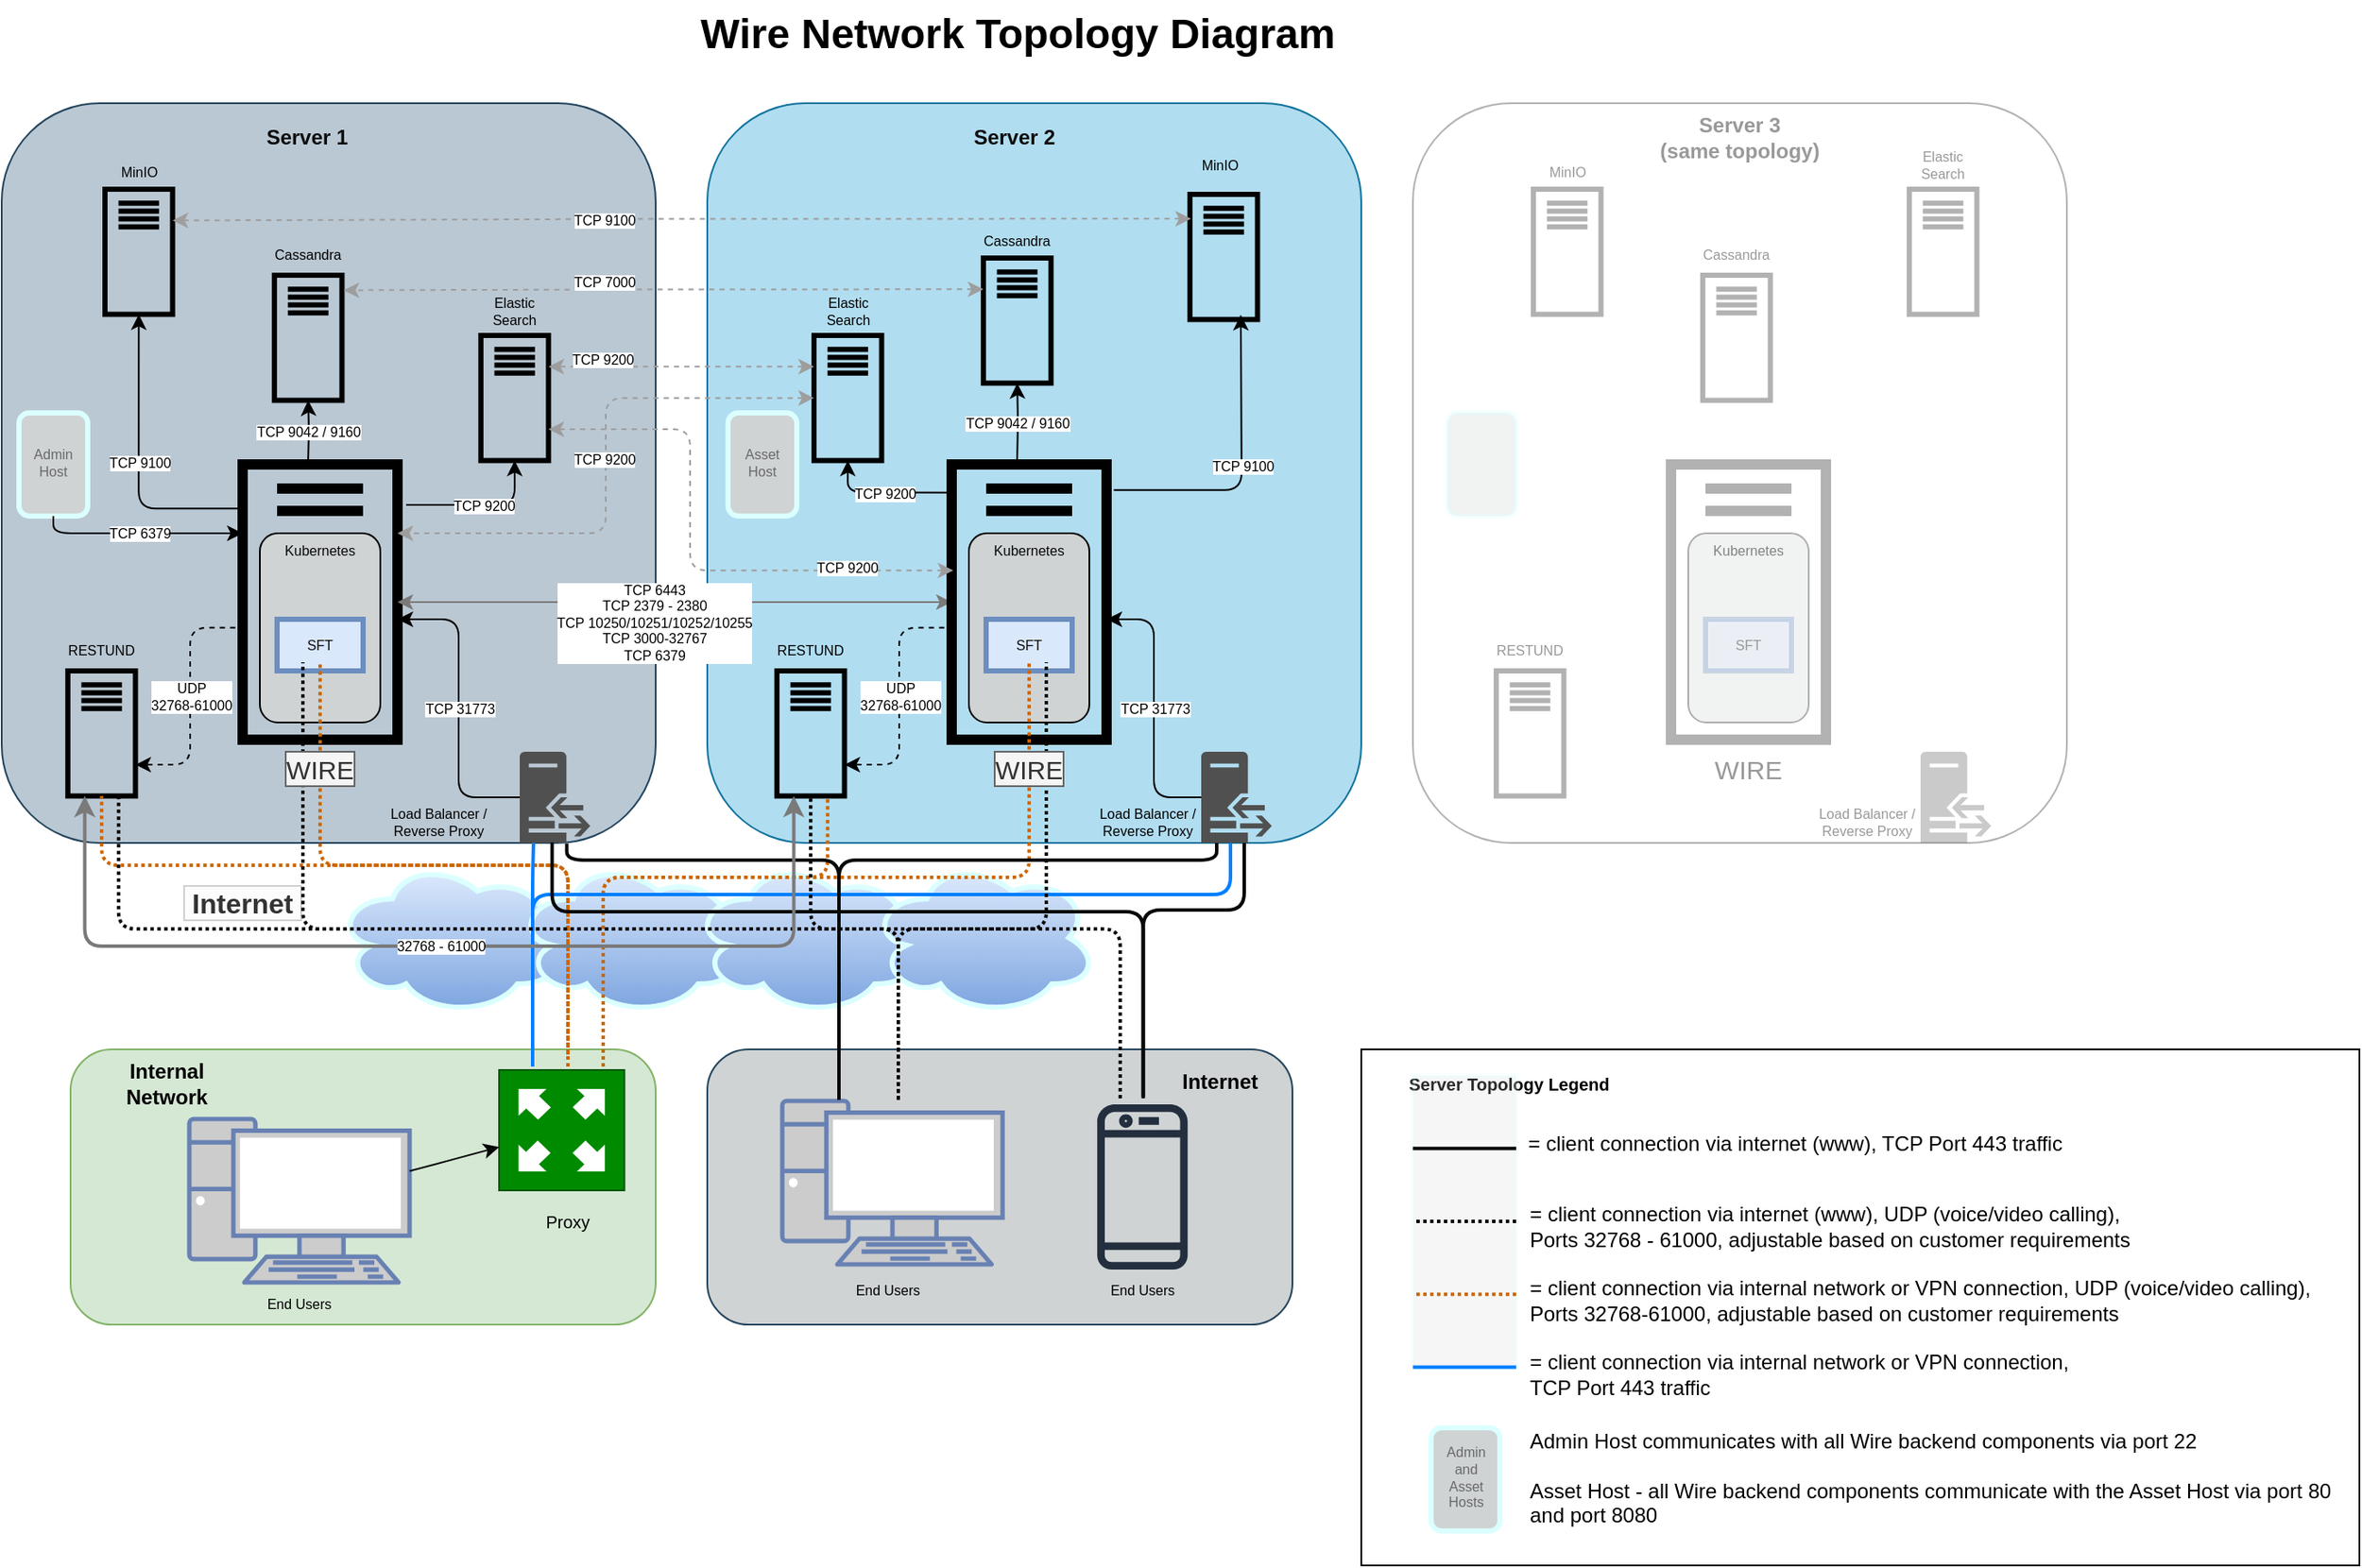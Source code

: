 <mxfile version="14.7.3" type="device"><diagram id="rLDlN7DbNAh7FuR19A_p" name="Page-1"><mxGraphModel dx="2272" dy="2014" grid="1" gridSize="10" guides="1" tooltips="1" connect="1" arrows="1" fold="1" page="1" pageScale="1" pageWidth="850" pageHeight="1100" math="0" shadow="0"><root><mxCell id="0"/><mxCell id="1" parent="0"/><mxCell id="mps1uX8T5PpobUmjtMyG-1" value="" style="rounded=1;whiteSpace=wrap;html=1;fillColor=#bac8d3;strokeColor=#23445d;" parent="1" vertex="1"><mxGeometry x="-240" y="50" width="380" height="430" as="geometry"/></mxCell><mxCell id="mps1uX8T5PpobUmjtMyG-2" value="" style="rounded=1;whiteSpace=wrap;html=1;fillColor=#b1ddf0;strokeColor=#10739e;" parent="1" vertex="1"><mxGeometry x="170" y="50" width="380" height="430" as="geometry"/></mxCell><mxCell id="mps1uX8T5PpobUmjtMyG-3" value="" style="rounded=1;whiteSpace=wrap;html=1;opacity=30;" parent="1" vertex="1"><mxGeometry x="580" y="50" width="380" height="430" as="geometry"/></mxCell><mxCell id="mps1uX8T5PpobUmjtMyG-4" value="" style="rounded=1;whiteSpace=wrap;html=1;fillColor=#d5e8d4;strokeColor=#82b366;" parent="1" vertex="1"><mxGeometry x="-200" y="600" width="340" height="160" as="geometry"/></mxCell><mxCell id="mps1uX8T5PpobUmjtMyG-5" value="" style="rounded=1;whiteSpace=wrap;html=1;strokeColor=#23445d;fillColor=#CFD3D4;" parent="1" vertex="1"><mxGeometry x="170" y="600" width="340" height="160" as="geometry"/></mxCell><mxCell id="mps1uX8T5PpobUmjtMyG-6" value="" style="rounded=0;whiteSpace=wrap;html=1;" parent="1" vertex="1"><mxGeometry x="550" y="600" width="580" height="300" as="geometry"/></mxCell><mxCell id="mps1uX8T5PpobUmjtMyG-38" value="" style="group" parent="1" vertex="1" connectable="0"><mxGeometry x="-100" y="260" width="90" height="160" as="geometry"/></mxCell><mxCell id="mps1uX8T5PpobUmjtMyG-39" value="" style="rounded=0;whiteSpace=wrap;html=1;fillColor=none;strokeWidth=6;" parent="mps1uX8T5PpobUmjtMyG-38" vertex="1"><mxGeometry width="90" height="160" as="geometry"/></mxCell><mxCell id="mps1uX8T5PpobUmjtMyG-40" value="" style="endArrow=none;html=1;strokeWidth=6;" parent="mps1uX8T5PpobUmjtMyG-38" edge="1"><mxGeometry width="50" height="50" relative="1" as="geometry"><mxPoint x="70" y="14" as="sourcePoint"/><mxPoint x="20" y="14" as="targetPoint"/><Array as="points"><mxPoint x="50" y="14"/></Array></mxGeometry></mxCell><mxCell id="mps1uX8T5PpobUmjtMyG-41" value="" style="endArrow=none;html=1;strokeWidth=6;" parent="mps1uX8T5PpobUmjtMyG-38" edge="1"><mxGeometry width="50" height="50" relative="1" as="geometry"><mxPoint x="70" y="27" as="sourcePoint"/><mxPoint x="20" y="27" as="targetPoint"/><Array as="points"><mxPoint x="50" y="27"/></Array></mxGeometry></mxCell><mxCell id="mps1uX8T5PpobUmjtMyG-42" value="" style="rounded=1;whiteSpace=wrap;html=1;strokeWidth=1;fillColor=#CFD3D4;" parent="mps1uX8T5PpobUmjtMyG-38" vertex="1"><mxGeometry x="10" y="40" width="70" height="110" as="geometry"/></mxCell><mxCell id="mps1uX8T5PpobUmjtMyG-209" value="&lt;font color=&quot;#080808&quot;&gt;Kubernetes&lt;/font&gt;" style="text;html=1;strokeColor=none;fillColor=none;align=center;verticalAlign=middle;whiteSpace=wrap;rounded=0;fontSize=8;fontColor=#696969;" parent="mps1uX8T5PpobUmjtMyG-38" vertex="1"><mxGeometry x="25" y="40" width="40" height="20" as="geometry"/></mxCell><mxCell id="mps1uX8T5PpobUmjtMyG-92" value="" style="group" parent="1" vertex="1" connectable="0"><mxGeometry x="-80" y="150" width="55" height="100" as="geometry"/></mxCell><mxCell id="mps1uX8T5PpobUmjtMyG-93" value="" style="rounded=0;whiteSpace=wrap;html=1;fillColor=none;strokeWidth=3;" parent="mps1uX8T5PpobUmjtMyG-92" vertex="1"><mxGeometry x="-1.571" width="39.286" height="72.727" as="geometry"/></mxCell><mxCell id="mps1uX8T5PpobUmjtMyG-94" value="" style="endArrow=none;html=1;strokeWidth=3;" parent="mps1uX8T5PpobUmjtMyG-92" edge="1"><mxGeometry width="50" height="50" relative="1" as="geometry"><mxPoint x="29.857" y="8.182" as="sourcePoint"/><mxPoint x="6.286" y="8.182" as="targetPoint"/><Array as="points"><mxPoint x="29.857" y="8.182"/></Array></mxGeometry></mxCell><mxCell id="mps1uX8T5PpobUmjtMyG-95" value="" style="endArrow=none;html=1;strokeWidth=3;" parent="mps1uX8T5PpobUmjtMyG-92" edge="1"><mxGeometry width="50" height="50" relative="1" as="geometry"><mxPoint x="29.857" y="12.727" as="sourcePoint"/><mxPoint x="6.286" y="12.727" as="targetPoint"/><Array as="points"><mxPoint x="29.857" y="12.727"/></Array></mxGeometry></mxCell><mxCell id="mps1uX8T5PpobUmjtMyG-96" value="" style="endArrow=none;html=1;strokeWidth=3;" parent="mps1uX8T5PpobUmjtMyG-92" edge="1"><mxGeometry width="50" height="50" relative="1" as="geometry"><mxPoint x="29.857" y="17.273" as="sourcePoint"/><mxPoint x="6.286" y="17.273" as="targetPoint"/><Array as="points"><mxPoint x="29.857" y="17.273"/></Array></mxGeometry></mxCell><mxCell id="mps1uX8T5PpobUmjtMyG-97" value="" style="endArrow=none;html=1;strokeWidth=3;" parent="mps1uX8T5PpobUmjtMyG-92" edge="1"><mxGeometry width="50" height="50" relative="1" as="geometry"><mxPoint x="29.857" y="21.818" as="sourcePoint"/><mxPoint x="6.286" y="21.818" as="targetPoint"/><Array as="points"><mxPoint x="29.857" y="21.818"/></Array></mxGeometry></mxCell><mxCell id="mps1uX8T5PpobUmjtMyG-98" value="" style="group" parent="1" vertex="1" connectable="0"><mxGeometry x="-178.43" y="100" width="55" height="100" as="geometry"/></mxCell><mxCell id="mps1uX8T5PpobUmjtMyG-99" value="" style="rounded=0;whiteSpace=wrap;html=1;fillColor=none;strokeWidth=3;" parent="mps1uX8T5PpobUmjtMyG-98" vertex="1"><mxGeometry x="-1.571" width="39.286" height="72.727" as="geometry"/></mxCell><mxCell id="mps1uX8T5PpobUmjtMyG-100" value="" style="endArrow=none;html=1;strokeWidth=3;" parent="mps1uX8T5PpobUmjtMyG-98" edge="1"><mxGeometry width="50" height="50" relative="1" as="geometry"><mxPoint x="29.857" y="8.182" as="sourcePoint"/><mxPoint x="6.286" y="8.182" as="targetPoint"/><Array as="points"><mxPoint x="29.857" y="8.182"/></Array></mxGeometry></mxCell><mxCell id="mps1uX8T5PpobUmjtMyG-101" value="" style="endArrow=none;html=1;strokeWidth=3;" parent="mps1uX8T5PpobUmjtMyG-98" edge="1"><mxGeometry width="50" height="50" relative="1" as="geometry"><mxPoint x="29.857" y="12.727" as="sourcePoint"/><mxPoint x="6.286" y="12.727" as="targetPoint"/><Array as="points"><mxPoint x="29.857" y="12.727"/></Array></mxGeometry></mxCell><mxCell id="mps1uX8T5PpobUmjtMyG-102" value="" style="endArrow=none;html=1;strokeWidth=3;" parent="mps1uX8T5PpobUmjtMyG-98" edge="1"><mxGeometry width="50" height="50" relative="1" as="geometry"><mxPoint x="29.857" y="17.273" as="sourcePoint"/><mxPoint x="6.286" y="17.273" as="targetPoint"/><Array as="points"><mxPoint x="29.857" y="17.273"/></Array></mxGeometry></mxCell><mxCell id="mps1uX8T5PpobUmjtMyG-103" value="" style="endArrow=none;html=1;strokeWidth=3;" parent="mps1uX8T5PpobUmjtMyG-98" edge="1"><mxGeometry width="50" height="50" relative="1" as="geometry"><mxPoint x="29.857" y="21.818" as="sourcePoint"/><mxPoint x="6.286" y="21.818" as="targetPoint"/><Array as="points"><mxPoint x="29.857" y="21.818"/></Array></mxGeometry></mxCell><mxCell id="mps1uX8T5PpobUmjtMyG-105" value="" style="group" parent="1" vertex="1" connectable="0"><mxGeometry x="40" y="93" width="55" height="100" as="geometry"/></mxCell><mxCell id="mps1uX8T5PpobUmjtMyG-106" value="" style="rounded=0;whiteSpace=wrap;html=1;fillColor=none;strokeWidth=3;" parent="mps1uX8T5PpobUmjtMyG-105" vertex="1"><mxGeometry x="-1.571" y="92" width="39.286" height="72.727" as="geometry"/></mxCell><mxCell id="mps1uX8T5PpobUmjtMyG-107" value="" style="endArrow=none;html=1;strokeWidth=3;" parent="mps1uX8T5PpobUmjtMyG-105" edge="1"><mxGeometry width="50" height="50" relative="1" as="geometry"><mxPoint x="29.857" y="100.182" as="sourcePoint"/><mxPoint x="6.286" y="100.182" as="targetPoint"/><Array as="points"><mxPoint x="29.857" y="100.182"/></Array></mxGeometry></mxCell><mxCell id="mps1uX8T5PpobUmjtMyG-108" value="" style="endArrow=none;html=1;strokeWidth=3;" parent="mps1uX8T5PpobUmjtMyG-105" edge="1"><mxGeometry width="50" height="50" relative="1" as="geometry"><mxPoint x="29.857" y="104.727" as="sourcePoint"/><mxPoint x="6.286" y="104.727" as="targetPoint"/><Array as="points"><mxPoint x="29.857" y="104.727"/></Array></mxGeometry></mxCell><mxCell id="mps1uX8T5PpobUmjtMyG-109" value="" style="endArrow=none;html=1;strokeWidth=3;" parent="mps1uX8T5PpobUmjtMyG-105" edge="1"><mxGeometry width="50" height="50" relative="1" as="geometry"><mxPoint x="29.857" y="109.273" as="sourcePoint"/><mxPoint x="6.286" y="109.273" as="targetPoint"/><Array as="points"><mxPoint x="29.857" y="109.273"/></Array></mxGeometry></mxCell><mxCell id="mps1uX8T5PpobUmjtMyG-110" value="" style="endArrow=none;html=1;strokeWidth=3;" parent="mps1uX8T5PpobUmjtMyG-105" edge="1"><mxGeometry width="50" height="50" relative="1" as="geometry"><mxPoint x="29.857" y="113.818" as="sourcePoint"/><mxPoint x="6.286" y="113.818" as="targetPoint"/><Array as="points"><mxPoint x="29.857" y="113.818"/></Array></mxGeometry></mxCell><mxCell id="mps1uX8T5PpobUmjtMyG-111" value="" style="group" parent="1" vertex="1" connectable="0"><mxGeometry x="-200" y="380" width="55" height="100" as="geometry"/></mxCell><mxCell id="mps1uX8T5PpobUmjtMyG-112" value="" style="rounded=0;whiteSpace=wrap;html=1;fillColor=none;strokeWidth=3;" parent="mps1uX8T5PpobUmjtMyG-111" vertex="1"><mxGeometry x="-1.571" width="39.286" height="72.727" as="geometry"/></mxCell><mxCell id="mps1uX8T5PpobUmjtMyG-113" value="" style="endArrow=none;html=1;strokeWidth=3;" parent="mps1uX8T5PpobUmjtMyG-111" edge="1"><mxGeometry width="50" height="50" relative="1" as="geometry"><mxPoint x="29.857" y="8.182" as="sourcePoint"/><mxPoint x="6.286" y="8.182" as="targetPoint"/><Array as="points"><mxPoint x="29.857" y="8.182"/></Array></mxGeometry></mxCell><mxCell id="mps1uX8T5PpobUmjtMyG-114" value="" style="endArrow=none;html=1;strokeWidth=3;" parent="mps1uX8T5PpobUmjtMyG-111" edge="1"><mxGeometry width="50" height="50" relative="1" as="geometry"><mxPoint x="29.857" y="12.727" as="sourcePoint"/><mxPoint x="6.286" y="12.727" as="targetPoint"/><Array as="points"><mxPoint x="29.857" y="12.727"/></Array></mxGeometry></mxCell><mxCell id="mps1uX8T5PpobUmjtMyG-115" value="" style="endArrow=none;html=1;strokeWidth=3;" parent="mps1uX8T5PpobUmjtMyG-111" edge="1"><mxGeometry width="50" height="50" relative="1" as="geometry"><mxPoint x="29.857" y="17.273" as="sourcePoint"/><mxPoint x="6.286" y="17.273" as="targetPoint"/><Array as="points"><mxPoint x="29.857" y="17.273"/></Array></mxGeometry></mxCell><mxCell id="mps1uX8T5PpobUmjtMyG-116" value="" style="endArrow=none;html=1;strokeWidth=3;" parent="mps1uX8T5PpobUmjtMyG-111" edge="1"><mxGeometry width="50" height="50" relative="1" as="geometry"><mxPoint x="29.857" y="21.818" as="sourcePoint"/><mxPoint x="6.286" y="21.818" as="targetPoint"/><Array as="points"><mxPoint x="29.857" y="21.818"/></Array></mxGeometry></mxCell><mxCell id="mps1uX8T5PpobUmjtMyG-173" value="" style="ellipse;shape=cloud;whiteSpace=wrap;html=1;strokeWidth=3;fillColor=#dae8fc;gradientColor=#7ea6e0;strokeColor=#DBFFFF;" parent="1" vertex="1"><mxGeometry x="-46" y="490" width="132" height="90" as="geometry"/></mxCell><mxCell id="mps1uX8T5PpobUmjtMyG-174" value="" style="ellipse;shape=cloud;whiteSpace=wrap;html=1;strokeWidth=3;fillColor=#dae8fc;gradientColor=#7ea6e0;strokeColor=#DBFFFF;" parent="1" vertex="1"><mxGeometry x="59" y="490" width="132" height="90" as="geometry"/></mxCell><mxCell id="mps1uX8T5PpobUmjtMyG-175" value="" style="ellipse;shape=cloud;whiteSpace=wrap;html=1;strokeWidth=3;fillColor=#dae8fc;gradientColor=#7ea6e0;strokeColor=#DBFFFF;" parent="1" vertex="1"><mxGeometry x="161.57" y="490" width="132" height="90" as="geometry"/></mxCell><mxCell id="mps1uX8T5PpobUmjtMyG-176" value="" style="ellipse;shape=cloud;whiteSpace=wrap;html=1;strokeWidth=3;fillColor=#dae8fc;gradientColor=#7ea6e0;strokeColor=#DBFFFF;" parent="1" vertex="1"><mxGeometry x="264.57" y="490" width="132" height="90" as="geometry"/></mxCell><mxCell id="mps1uX8T5PpobUmjtMyG-177" value="" style="outlineConnect=0;fontColor=#232F3E;gradientColor=none;fillColor=#232F3E;strokeColor=none;dashed=0;verticalLabelPosition=bottom;verticalAlign=top;align=center;html=1;fontSize=12;fontStyle=0;aspect=fixed;pointerEvents=1;shape=mxgraph.aws4.mobile_client;" parent="1" vertex="1"><mxGeometry x="396.57" y="630" width="52.56" height="100" as="geometry"/></mxCell><mxCell id="mps1uX8T5PpobUmjtMyG-178" value="" style="fontColor=#0066CC;verticalAlign=top;verticalLabelPosition=bottom;labelPosition=center;align=center;html=1;outlineConnect=0;fillColor=#CCCCCC;strokeColor=#6881B3;gradientColor=none;gradientDirection=north;strokeWidth=2;shape=mxgraph.networks.pc;" parent="1" vertex="1"><mxGeometry x="213.57" y="630" width="128" height="95" as="geometry"/></mxCell><mxCell id="mps1uX8T5PpobUmjtMyG-179" value="" style="fontColor=#0066CC;verticalAlign=top;verticalLabelPosition=bottom;labelPosition=center;align=center;html=1;outlineConnect=0;fillColor=#CCCCCC;strokeColor=#6881B3;gradientColor=none;gradientDirection=north;strokeWidth=2;shape=mxgraph.networks.pc;" parent="1" vertex="1"><mxGeometry x="-131" y="640.5" width="128" height="95" as="geometry"/></mxCell><mxCell id="mps1uX8T5PpobUmjtMyG-180" value="" style="pointerEvents=1;shadow=0;dashed=0;html=1;strokeColor=none;fillColor=#505050;labelPosition=center;verticalLabelPosition=bottom;verticalAlign=top;outlineConnect=0;align=center;shape=mxgraph.office.servers.reverse_proxy;" parent="1" vertex="1"><mxGeometry x="61" y="427" width="41" height="53" as="geometry"/></mxCell><mxCell id="mps1uX8T5PpobUmjtMyG-183" value="" style="pointerEvents=1;shadow=0;dashed=0;html=1;strokeColor=#005700;fillColor=#008a00;labelPosition=center;verticalLabelPosition=bottom;verticalAlign=top;align=center;outlineConnect=0;shape=mxgraph.veeam.2d.proxy_appliance;fontColor=#ffffff;" parent="1" vertex="1"><mxGeometry x="49" y="612" width="72.8" height="70" as="geometry"/></mxCell><mxCell id="mps1uX8T5PpobUmjtMyG-187" value="" style="endArrow=none;html=1;strokeWidth=1;edgeStyle=elbowEdgeStyle;startArrow=classic;startFill=1;endFill=0;" parent="1" target="mps1uX8T5PpobUmjtMyG-180" edge="1"><mxGeometry relative="1" as="geometry"><mxPoint x="-10" y="350" as="sourcePoint"/><mxPoint x="90" y="350" as="targetPoint"/></mxGeometry></mxCell><mxCell id="mps1uX8T5PpobUmjtMyG-188" value="&lt;div style=&quot;font-size: 8px;&quot;&gt;TCP 31773&lt;/div&gt;" style="edgeLabel;resizable=0;html=1;align=center;verticalAlign=middle;fontSize=8;" parent="mps1uX8T5PpobUmjtMyG-187" connectable="0" vertex="1"><mxGeometry relative="1" as="geometry"/></mxCell><mxCell id="mps1uX8T5PpobUmjtMyG-189" value="" style="endArrow=classic;html=1;strokeWidth=1;edgeStyle=elbowEdgeStyle;exitX=0.019;exitY=0.593;exitDx=0;exitDy=0;exitPerimeter=0;entryX=1;entryY=0.75;entryDx=0;entryDy=0;dashed=1;" parent="1" source="mps1uX8T5PpobUmjtMyG-39" target="mps1uX8T5PpobUmjtMyG-112" edge="1"><mxGeometry relative="1" as="geometry"><mxPoint x="-4.547e-13" y="360" as="sourcePoint"/><mxPoint x="55.0" y="463.5" as="targetPoint"/></mxGeometry></mxCell><mxCell id="mps1uX8T5PpobUmjtMyG-190" value="&lt;div style=&quot;font-size: 8px;&quot;&gt;UDP&lt;/div&gt;&lt;div style=&quot;font-size: 8px;&quot;&gt;32768-61000&lt;/div&gt;" style="edgeLabel;resizable=0;html=1;align=center;verticalAlign=middle;fontSize=8;" parent="mps1uX8T5PpobUmjtMyG-189" connectable="0" vertex="1"><mxGeometry relative="1" as="geometry"/></mxCell><mxCell id="mps1uX8T5PpobUmjtMyG-191" value="" style="endArrow=classic;html=1;strokeWidth=1;edgeStyle=elbowEdgeStyle;entryX=0;entryY=0.5;entryDx=0;entryDy=0;shadow=0;startArrow=classic;startFill=1;strokeColor=#7A7A7A;" parent="1" source="mps1uX8T5PpobUmjtMyG-39" target="mps1uX8T5PpobUmjtMyG-214" edge="1"><mxGeometry relative="1" as="geometry"><mxPoint y="360" as="sourcePoint"/><mxPoint x="317.97" y="341.04" as="targetPoint"/></mxGeometry></mxCell><mxCell id="mps1uX8T5PpobUmjtMyG-192" value="&lt;div&gt;TCP 6443&lt;/div&gt;&lt;div&gt;TCP 2379 - 2380&lt;/div&gt;&lt;div&gt;TCP 10250/10251/10252/10255&lt;/div&gt;&lt;div&gt;TCP 3000-32767&lt;/div&gt;&lt;div&gt;TCP 6379&lt;br&gt;&lt;/div&gt;" style="edgeLabel;resizable=0;html=1;align=center;verticalAlign=middle;fontSize=8;" parent="mps1uX8T5PpobUmjtMyG-191" connectable="0" vertex="1"><mxGeometry relative="1" as="geometry"><mxPoint x="-12" y="12" as="offset"/></mxGeometry></mxCell><mxCell id="mps1uX8T5PpobUmjtMyG-193" value="" style="endArrow=classic;html=1;strokeWidth=1;edgeStyle=orthogonalEdgeStyle;exitX=1.056;exitY=0.147;exitDx=0;exitDy=0;exitPerimeter=0;entryX=0.5;entryY=1;entryDx=0;entryDy=0;" parent="1" source="mps1uX8T5PpobUmjtMyG-39" target="mps1uX8T5PpobUmjtMyG-106" edge="1"><mxGeometry relative="1" as="geometry"><mxPoint y="360" as="sourcePoint"/><mxPoint x="55" y="463.5" as="targetPoint"/></mxGeometry></mxCell><mxCell id="mps1uX8T5PpobUmjtMyG-194" value="TCP 9200" style="edgeLabel;resizable=0;html=1;align=center;verticalAlign=middle;fontSize=8;" parent="mps1uX8T5PpobUmjtMyG-193" connectable="0" vertex="1"><mxGeometry relative="1" as="geometry"/></mxCell><mxCell id="mps1uX8T5PpobUmjtMyG-195" value="" style="endArrow=classic;html=1;strokeWidth=1;edgeStyle=orthogonalEdgeStyle;exitX=-0.008;exitY=0.16;exitDx=0;exitDy=0;exitPerimeter=0;entryX=0.5;entryY=1;entryDx=0;entryDy=0;" parent="1" source="mps1uX8T5PpobUmjtMyG-39" target="mps1uX8T5PpobUmjtMyG-99" edge="1"><mxGeometry relative="1" as="geometry"><mxPoint x="5.04" y="293.52" as="sourcePoint"/><mxPoint x="47.486" y="173.491" as="targetPoint"/></mxGeometry></mxCell><mxCell id="mps1uX8T5PpobUmjtMyG-196" value="TCP 9100" style="edgeLabel;resizable=0;html=1;align=center;verticalAlign=middle;fontSize=8;" parent="mps1uX8T5PpobUmjtMyG-195" connectable="0" vertex="1"><mxGeometry relative="1" as="geometry"/></mxCell><mxCell id="mps1uX8T5PpobUmjtMyG-197" value="" style="endArrow=classic;html=1;strokeWidth=1;entryX=0.5;entryY=1;entryDx=0;entryDy=0;edgeStyle=orthogonalEdgeStyle;" parent="1" target="mps1uX8T5PpobUmjtMyG-93" edge="1"><mxGeometry relative="1" as="geometry"><mxPoint x="-62" y="259" as="sourcePoint"/><mxPoint x="-129.184" y="174.364" as="targetPoint"/></mxGeometry></mxCell><mxCell id="mps1uX8T5PpobUmjtMyG-198" value="TCP 9042 / 9160" style="edgeLabel;resizable=0;html=1;align=center;verticalAlign=middle;fontSize=8;" parent="mps1uX8T5PpobUmjtMyG-197" connectable="0" vertex="1"><mxGeometry relative="1" as="geometry"/></mxCell><mxCell id="mps1uX8T5PpobUmjtMyG-199" value="" style="rounded=1;whiteSpace=wrap;html=1;fontSize=8;strokeColor=#DBFFFF;strokeWidth=3;fillColor=#CFD3D4;" parent="1" vertex="1"><mxGeometry x="-230" y="230" width="40" height="60" as="geometry"/></mxCell><mxCell id="mps1uX8T5PpobUmjtMyG-200" value="&lt;div&gt;Admin&lt;/div&gt;&lt;div&gt;Host&lt;br&gt;&lt;/div&gt;" style="text;html=1;strokeColor=none;fillColor=none;align=center;verticalAlign=middle;whiteSpace=wrap;rounded=0;fontSize=8;fontColor=#696969;" parent="1" vertex="1"><mxGeometry x="-230" y="249" width="40" height="20" as="geometry"/></mxCell><mxCell id="mps1uX8T5PpobUmjtMyG-201" value="" style="endArrow=classic;html=1;strokeWidth=1;exitX=0.5;exitY=1;exitDx=0;exitDy=0;edgeStyle=orthogonalEdgeStyle;" parent="1" source="mps1uX8T5PpobUmjtMyG-199" edge="1"><mxGeometry relative="1" as="geometry"><mxPoint x="5.04" y="293.52" as="sourcePoint"/><mxPoint x="-100" y="300" as="targetPoint"/><Array as="points"><mxPoint x="-210" y="300"/></Array></mxGeometry></mxCell><mxCell id="mps1uX8T5PpobUmjtMyG-202" value="TCP 6379" style="edgeLabel;resizable=0;html=1;align=center;verticalAlign=middle;fontSize=8;" parent="mps1uX8T5PpobUmjtMyG-201" connectable="0" vertex="1"><mxGeometry relative="1" as="geometry"/></mxCell><mxCell id="mps1uX8T5PpobUmjtMyG-203" value="MinIO" style="text;html=1;strokeColor=none;fillColor=none;align=center;verticalAlign=middle;whiteSpace=wrap;rounded=0;fontSize=8;" parent="1" vertex="1"><mxGeometry x="-180" y="80" width="40" height="20" as="geometry"/></mxCell><mxCell id="mps1uX8T5PpobUmjtMyG-204" value="&lt;div&gt;Elastic&lt;/div&gt;&lt;div&gt;Search&lt;br&gt;&lt;/div&gt;" style="text;html=1;strokeColor=none;fillColor=none;align=center;verticalAlign=middle;whiteSpace=wrap;rounded=0;fontSize=8;" parent="1" vertex="1"><mxGeometry x="38" y="161" width="40" height="20" as="geometry"/></mxCell><mxCell id="mps1uX8T5PpobUmjtMyG-205" value="Cassandra" style="text;html=1;strokeColor=none;fillColor=none;align=center;verticalAlign=middle;whiteSpace=wrap;rounded=0;fontSize=8;" parent="1" vertex="1"><mxGeometry x="-82" y="128" width="40" height="20" as="geometry"/></mxCell><mxCell id="mps1uX8T5PpobUmjtMyG-207" value="RESTUND" style="text;html=1;strokeColor=none;fillColor=none;align=center;verticalAlign=middle;whiteSpace=wrap;rounded=0;fontSize=8;" parent="1" vertex="1"><mxGeometry x="-202" y="358" width="40" height="20" as="geometry"/></mxCell><mxCell id="mps1uX8T5PpobUmjtMyG-208" value="Load Balancer / Reverse Proxy" style="text;html=1;strokeColor=none;fillColor=none;align=center;verticalAlign=middle;whiteSpace=wrap;rounded=0;fontSize=8;" parent="1" vertex="1"><mxGeometry x="-26" y="458" width="80" height="20" as="geometry"/></mxCell><mxCell id="mps1uX8T5PpobUmjtMyG-210" value="" style="rounded=0;whiteSpace=wrap;html=1;fontSize=8;strokeColor=#6c8ebf;strokeWidth=3;fillColor=#dae8fc;" parent="1" vertex="1"><mxGeometry x="-80" y="350" width="50" height="30" as="geometry"/></mxCell><mxCell id="mps1uX8T5PpobUmjtMyG-211" value="SFT" style="text;html=1;strokeColor=none;fillColor=none;align=center;verticalAlign=middle;whiteSpace=wrap;rounded=0;fontSize=8;fontColor=#0D0D0D;" parent="1" vertex="1"><mxGeometry x="-75" y="355" width="40" height="20" as="geometry"/></mxCell><mxCell id="mps1uX8T5PpobUmjtMyG-212" value="Server 1" style="text;html=1;strokeColor=none;fillColor=none;align=center;verticalAlign=middle;whiteSpace=wrap;rounded=0;fontSize=12;fontColor=#0D0D0D;fontStyle=1" parent="1" vertex="1"><mxGeometry x="-90" y="60" width="55" height="20" as="geometry"/></mxCell><mxCell id="mps1uX8T5PpobUmjtMyG-213" value="" style="group" parent="1" vertex="1" connectable="0"><mxGeometry x="312" y="260" width="90" height="160" as="geometry"/></mxCell><mxCell id="mps1uX8T5PpobUmjtMyG-214" value="" style="rounded=0;whiteSpace=wrap;html=1;fillColor=none;strokeWidth=6;" parent="mps1uX8T5PpobUmjtMyG-213" vertex="1"><mxGeometry width="90" height="160" as="geometry"/></mxCell><mxCell id="mps1uX8T5PpobUmjtMyG-215" value="" style="endArrow=none;html=1;strokeWidth=6;" parent="mps1uX8T5PpobUmjtMyG-213" edge="1"><mxGeometry width="50" height="50" relative="1" as="geometry"><mxPoint x="70" y="14" as="sourcePoint"/><mxPoint x="20" y="14" as="targetPoint"/><Array as="points"><mxPoint x="50" y="14"/></Array></mxGeometry></mxCell><mxCell id="mps1uX8T5PpobUmjtMyG-216" value="" style="endArrow=none;html=1;strokeWidth=6;" parent="mps1uX8T5PpobUmjtMyG-213" edge="1"><mxGeometry width="50" height="50" relative="1" as="geometry"><mxPoint x="70" y="27" as="sourcePoint"/><mxPoint x="20" y="27" as="targetPoint"/><Array as="points"><mxPoint x="50" y="27"/></Array></mxGeometry></mxCell><mxCell id="mps1uX8T5PpobUmjtMyG-217" value="" style="rounded=1;whiteSpace=wrap;html=1;strokeWidth=1;fillColor=#CFD3D4;" parent="mps1uX8T5PpobUmjtMyG-213" vertex="1"><mxGeometry x="10" y="40" width="70" height="110" as="geometry"/></mxCell><mxCell id="mps1uX8T5PpobUmjtMyG-218" value="&lt;font color=&quot;#080808&quot;&gt;Kubernetes&lt;/font&gt;" style="text;html=1;strokeColor=none;fillColor=none;align=center;verticalAlign=middle;whiteSpace=wrap;rounded=0;fontSize=8;fontColor=#696969;" parent="mps1uX8T5PpobUmjtMyG-213" vertex="1"><mxGeometry x="25" y="40" width="40" height="20" as="geometry"/></mxCell><mxCell id="mps1uX8T5PpobUmjtMyG-219" value="" style="group" parent="1" vertex="1" connectable="0"><mxGeometry x="332" y="148" width="55" height="100" as="geometry"/></mxCell><mxCell id="mps1uX8T5PpobUmjtMyG-220" value="" style="rounded=0;whiteSpace=wrap;html=1;fillColor=none;strokeWidth=3;" parent="mps1uX8T5PpobUmjtMyG-219" vertex="1"><mxGeometry x="-1.571" y="-8" width="39.286" height="72.727" as="geometry"/></mxCell><mxCell id="mps1uX8T5PpobUmjtMyG-221" value="" style="endArrow=none;html=1;strokeWidth=3;" parent="mps1uX8T5PpobUmjtMyG-219" edge="1"><mxGeometry width="50" height="50" relative="1" as="geometry"><mxPoint x="29.857" y="0.182" as="sourcePoint"/><mxPoint x="6.286" y="0.182" as="targetPoint"/><Array as="points"><mxPoint x="29.857" y="0.182"/></Array></mxGeometry></mxCell><mxCell id="mps1uX8T5PpobUmjtMyG-222" value="" style="endArrow=none;html=1;strokeWidth=3;" parent="mps1uX8T5PpobUmjtMyG-219" edge="1"><mxGeometry width="50" height="50" relative="1" as="geometry"><mxPoint x="29.857" y="4.727" as="sourcePoint"/><mxPoint x="6.286" y="4.727" as="targetPoint"/><Array as="points"><mxPoint x="29.857" y="4.727"/></Array></mxGeometry></mxCell><mxCell id="mps1uX8T5PpobUmjtMyG-223" value="" style="endArrow=none;html=1;strokeWidth=3;" parent="mps1uX8T5PpobUmjtMyG-219" edge="1"><mxGeometry width="50" height="50" relative="1" as="geometry"><mxPoint x="29.857" y="9.273" as="sourcePoint"/><mxPoint x="6.286" y="9.273" as="targetPoint"/><Array as="points"><mxPoint x="29.857" y="9.273"/></Array></mxGeometry></mxCell><mxCell id="mps1uX8T5PpobUmjtMyG-224" value="" style="endArrow=none;html=1;strokeWidth=3;" parent="mps1uX8T5PpobUmjtMyG-219" edge="1"><mxGeometry width="50" height="50" relative="1" as="geometry"><mxPoint x="29.857" y="13.818" as="sourcePoint"/><mxPoint x="6.286" y="13.818" as="targetPoint"/><Array as="points"><mxPoint x="29.857" y="13.818"/></Array></mxGeometry></mxCell><mxCell id="mps1uX8T5PpobUmjtMyG-225" value="" style="group" parent="1" vertex="1" connectable="0"><mxGeometry x="233.57" y="100" width="55" height="100" as="geometry"/></mxCell><mxCell id="mps1uX8T5PpobUmjtMyG-226" value="" style="rounded=0;whiteSpace=wrap;html=1;fillColor=none;strokeWidth=3;" parent="mps1uX8T5PpobUmjtMyG-225" vertex="1"><mxGeometry x="-1.571" y="85" width="39.286" height="72.727" as="geometry"/></mxCell><mxCell id="mps1uX8T5PpobUmjtMyG-227" value="" style="endArrow=none;html=1;strokeWidth=3;" parent="mps1uX8T5PpobUmjtMyG-225" edge="1"><mxGeometry width="50" height="50" relative="1" as="geometry"><mxPoint x="29.857" y="93.182" as="sourcePoint"/><mxPoint x="6.286" y="93.182" as="targetPoint"/><Array as="points"><mxPoint x="29.857" y="93.182"/></Array></mxGeometry></mxCell><mxCell id="mps1uX8T5PpobUmjtMyG-228" value="" style="endArrow=none;html=1;strokeWidth=3;" parent="mps1uX8T5PpobUmjtMyG-225" edge="1"><mxGeometry width="50" height="50" relative="1" as="geometry"><mxPoint x="29.857" y="97.727" as="sourcePoint"/><mxPoint x="6.286" y="97.727" as="targetPoint"/><Array as="points"><mxPoint x="29.857" y="97.727"/></Array></mxGeometry></mxCell><mxCell id="mps1uX8T5PpobUmjtMyG-229" value="" style="endArrow=none;html=1;strokeWidth=3;" parent="mps1uX8T5PpobUmjtMyG-225" edge="1"><mxGeometry width="50" height="50" relative="1" as="geometry"><mxPoint x="29.857" y="102.273" as="sourcePoint"/><mxPoint x="6.286" y="102.273" as="targetPoint"/><Array as="points"><mxPoint x="29.857" y="102.273"/></Array></mxGeometry></mxCell><mxCell id="mps1uX8T5PpobUmjtMyG-230" value="" style="endArrow=none;html=1;strokeWidth=3;" parent="mps1uX8T5PpobUmjtMyG-225" edge="1"><mxGeometry width="50" height="50" relative="1" as="geometry"><mxPoint x="29.857" y="106.818" as="sourcePoint"/><mxPoint x="6.286" y="106.818" as="targetPoint"/><Array as="points"><mxPoint x="29.857" y="106.818"/></Array></mxGeometry></mxCell><mxCell id="mps1uX8T5PpobUmjtMyG-231" value="" style="group" parent="1" vertex="1" connectable="0"><mxGeometry x="452" y="103" width="55" height="100" as="geometry"/></mxCell><mxCell id="mps1uX8T5PpobUmjtMyG-232" value="" style="rounded=0;whiteSpace=wrap;html=1;fillColor=none;strokeWidth=3;" parent="mps1uX8T5PpobUmjtMyG-231" vertex="1"><mxGeometry x="-1.571" width="39.286" height="72.727" as="geometry"/></mxCell><mxCell id="mps1uX8T5PpobUmjtMyG-233" value="" style="endArrow=none;html=1;strokeWidth=3;" parent="mps1uX8T5PpobUmjtMyG-231" edge="1"><mxGeometry width="50" height="50" relative="1" as="geometry"><mxPoint x="29.857" y="8.182" as="sourcePoint"/><mxPoint x="6.286" y="8.182" as="targetPoint"/><Array as="points"><mxPoint x="29.857" y="8.182"/></Array></mxGeometry></mxCell><mxCell id="mps1uX8T5PpobUmjtMyG-234" value="" style="endArrow=none;html=1;strokeWidth=3;" parent="mps1uX8T5PpobUmjtMyG-231" edge="1"><mxGeometry width="50" height="50" relative="1" as="geometry"><mxPoint x="29.857" y="12.727" as="sourcePoint"/><mxPoint x="6.286" y="12.727" as="targetPoint"/><Array as="points"><mxPoint x="29.857" y="12.727"/></Array></mxGeometry></mxCell><mxCell id="mps1uX8T5PpobUmjtMyG-235" value="" style="endArrow=none;html=1;strokeWidth=3;" parent="mps1uX8T5PpobUmjtMyG-231" edge="1"><mxGeometry width="50" height="50" relative="1" as="geometry"><mxPoint x="29.857" y="17.273" as="sourcePoint"/><mxPoint x="6.286" y="17.273" as="targetPoint"/><Array as="points"><mxPoint x="29.857" y="17.273"/></Array></mxGeometry></mxCell><mxCell id="mps1uX8T5PpobUmjtMyG-236" value="" style="endArrow=none;html=1;strokeWidth=3;" parent="mps1uX8T5PpobUmjtMyG-231" edge="1"><mxGeometry width="50" height="50" relative="1" as="geometry"><mxPoint x="29.857" y="21.818" as="sourcePoint"/><mxPoint x="6.286" y="21.818" as="targetPoint"/><Array as="points"><mxPoint x="29.857" y="21.818"/></Array></mxGeometry></mxCell><mxCell id="mps1uX8T5PpobUmjtMyG-237" value="" style="group" parent="1" vertex="1" connectable="0"><mxGeometry x="212" y="380" width="55" height="100" as="geometry"/></mxCell><mxCell id="mps1uX8T5PpobUmjtMyG-238" value="" style="rounded=0;whiteSpace=wrap;html=1;fillColor=none;strokeWidth=3;" parent="mps1uX8T5PpobUmjtMyG-237" vertex="1"><mxGeometry x="-1.571" width="39.286" height="72.727" as="geometry"/></mxCell><mxCell id="mps1uX8T5PpobUmjtMyG-239" value="" style="endArrow=none;html=1;strokeWidth=3;" parent="mps1uX8T5PpobUmjtMyG-237" edge="1"><mxGeometry width="50" height="50" relative="1" as="geometry"><mxPoint x="29.857" y="8.182" as="sourcePoint"/><mxPoint x="6.286" y="8.182" as="targetPoint"/><Array as="points"><mxPoint x="29.857" y="8.182"/></Array></mxGeometry></mxCell><mxCell id="mps1uX8T5PpobUmjtMyG-240" value="" style="endArrow=none;html=1;strokeWidth=3;" parent="mps1uX8T5PpobUmjtMyG-237" edge="1"><mxGeometry width="50" height="50" relative="1" as="geometry"><mxPoint x="29.857" y="12.727" as="sourcePoint"/><mxPoint x="6.286" y="12.727" as="targetPoint"/><Array as="points"><mxPoint x="29.857" y="12.727"/></Array></mxGeometry></mxCell><mxCell id="mps1uX8T5PpobUmjtMyG-241" value="" style="endArrow=none;html=1;strokeWidth=3;" parent="mps1uX8T5PpobUmjtMyG-237" edge="1"><mxGeometry width="50" height="50" relative="1" as="geometry"><mxPoint x="29.857" y="17.273" as="sourcePoint"/><mxPoint x="6.286" y="17.273" as="targetPoint"/><Array as="points"><mxPoint x="29.857" y="17.273"/></Array></mxGeometry></mxCell><mxCell id="mps1uX8T5PpobUmjtMyG-242" value="" style="endArrow=none;html=1;strokeWidth=3;" parent="mps1uX8T5PpobUmjtMyG-237" edge="1"><mxGeometry width="50" height="50" relative="1" as="geometry"><mxPoint x="29.857" y="21.818" as="sourcePoint"/><mxPoint x="6.286" y="21.818" as="targetPoint"/><Array as="points"><mxPoint x="29.857" y="21.818"/></Array></mxGeometry></mxCell><mxCell id="mps1uX8T5PpobUmjtMyG-243" value="" style="pointerEvents=1;shadow=0;dashed=0;html=1;strokeColor=none;fillColor=#505050;labelPosition=center;verticalLabelPosition=bottom;verticalAlign=top;outlineConnect=0;align=center;shape=mxgraph.office.servers.reverse_proxy;" parent="1" vertex="1"><mxGeometry x="457" y="427" width="41" height="53" as="geometry"/></mxCell><mxCell id="mps1uX8T5PpobUmjtMyG-244" value="" style="endArrow=none;html=1;strokeWidth=1;edgeStyle=elbowEdgeStyle;startArrow=classic;startFill=1;endFill=0;" parent="1" target="mps1uX8T5PpobUmjtMyG-243" edge="1"><mxGeometry relative="1" as="geometry"><mxPoint x="402" y="350" as="sourcePoint"/><mxPoint x="502" y="350" as="targetPoint"/></mxGeometry></mxCell><mxCell id="mps1uX8T5PpobUmjtMyG-245" value="&lt;div style=&quot;font-size: 8px;&quot;&gt;TCP 31773&lt;/div&gt;" style="edgeLabel;resizable=0;html=1;align=center;verticalAlign=middle;fontSize=8;" parent="mps1uX8T5PpobUmjtMyG-244" connectable="0" vertex="1"><mxGeometry relative="1" as="geometry"/></mxCell><mxCell id="mps1uX8T5PpobUmjtMyG-246" value="" style="endArrow=classic;html=1;strokeWidth=1;edgeStyle=elbowEdgeStyle;exitX=0.019;exitY=0.593;exitDx=0;exitDy=0;exitPerimeter=0;entryX=1;entryY=0.75;entryDx=0;entryDy=0;dashed=1;" parent="1" source="mps1uX8T5PpobUmjtMyG-214" target="mps1uX8T5PpobUmjtMyG-238" edge="1"><mxGeometry relative="1" as="geometry"><mxPoint x="412.0" y="360" as="sourcePoint"/><mxPoint x="467.0" y="463.5" as="targetPoint"/></mxGeometry></mxCell><mxCell id="mps1uX8T5PpobUmjtMyG-247" value="&lt;div style=&quot;font-size: 8px;&quot;&gt;UDP&lt;/div&gt;&lt;div style=&quot;font-size: 8px;&quot;&gt;32768-61000&lt;/div&gt;" style="edgeLabel;resizable=0;html=1;align=center;verticalAlign=middle;fontSize=8;" parent="mps1uX8T5PpobUmjtMyG-246" connectable="0" vertex="1"><mxGeometry relative="1" as="geometry"/></mxCell><mxCell id="mps1uX8T5PpobUmjtMyG-248" value="" style="endArrow=classic;html=1;strokeWidth=1;edgeStyle=orthogonalEdgeStyle;exitX=0.013;exitY=0.102;exitDx=0;exitDy=0;entryX=0.5;entryY=1;entryDx=0;entryDy=0;exitPerimeter=0;" parent="1" source="mps1uX8T5PpobUmjtMyG-214" target="mps1uX8T5PpobUmjtMyG-226" edge="1"><mxGeometry relative="1" as="geometry"><mxPoint x="412" y="360" as="sourcePoint"/><mxPoint x="467" y="463.5" as="targetPoint"/></mxGeometry></mxCell><mxCell id="mps1uX8T5PpobUmjtMyG-249" value="TCP 9200" style="edgeLabel;resizable=0;html=1;align=center;verticalAlign=middle;fontSize=8;" parent="mps1uX8T5PpobUmjtMyG-248" connectable="0" vertex="1"><mxGeometry relative="1" as="geometry"/></mxCell><mxCell id="mps1uX8T5PpobUmjtMyG-250" value="" style="endArrow=classic;html=1;strokeWidth=1;edgeStyle=orthogonalEdgeStyle;exitX=1.047;exitY=0.093;exitDx=0;exitDy=0;exitPerimeter=0;" parent="1" source="mps1uX8T5PpobUmjtMyG-214" edge="1"><mxGeometry relative="1" as="geometry"><mxPoint x="417.04" y="293.52" as="sourcePoint"/><mxPoint x="480" y="173" as="targetPoint"/></mxGeometry></mxCell><mxCell id="mps1uX8T5PpobUmjtMyG-251" value="TCP 9100" style="edgeLabel;resizable=0;html=1;align=center;verticalAlign=middle;fontSize=8;" parent="mps1uX8T5PpobUmjtMyG-250" connectable="0" vertex="1"><mxGeometry relative="1" as="geometry"/></mxCell><mxCell id="mps1uX8T5PpobUmjtMyG-252" value="" style="endArrow=classic;html=1;strokeWidth=1;entryX=0.5;entryY=1;entryDx=0;entryDy=0;edgeStyle=orthogonalEdgeStyle;" parent="1" target="mps1uX8T5PpobUmjtMyG-220" edge="1"><mxGeometry relative="1" as="geometry"><mxPoint x="350" y="259" as="sourcePoint"/><mxPoint x="282.816" y="174.364" as="targetPoint"/></mxGeometry></mxCell><mxCell id="mps1uX8T5PpobUmjtMyG-253" value="TCP 9042 / 9160" style="edgeLabel;resizable=0;html=1;align=center;verticalAlign=middle;fontSize=8;" parent="mps1uX8T5PpobUmjtMyG-252" connectable="0" vertex="1"><mxGeometry relative="1" as="geometry"/></mxCell><mxCell id="mps1uX8T5PpobUmjtMyG-254" value="" style="rounded=1;whiteSpace=wrap;html=1;fontSize=8;strokeColor=#DBFFFF;strokeWidth=3;fillColor=#CFD3D4;" parent="1" vertex="1"><mxGeometry x="182" y="230" width="40" height="60" as="geometry"/></mxCell><mxCell id="mps1uX8T5PpobUmjtMyG-255" value="&lt;div&gt;Asset&lt;/div&gt;&lt;div&gt;Host&lt;br&gt;&lt;/div&gt;" style="text;html=1;strokeColor=none;fillColor=none;align=center;verticalAlign=middle;whiteSpace=wrap;rounded=0;fontSize=8;fontColor=#696969;" parent="1" vertex="1"><mxGeometry x="182" y="249" width="40" height="20" as="geometry"/></mxCell><mxCell id="mps1uX8T5PpobUmjtMyG-258" value="MinIO" style="text;html=1;strokeColor=none;fillColor=none;align=center;verticalAlign=middle;whiteSpace=wrap;rounded=0;fontSize=8;" parent="1" vertex="1"><mxGeometry x="448" y="76" width="40" height="20" as="geometry"/></mxCell><mxCell id="mps1uX8T5PpobUmjtMyG-259" value="&lt;div&gt;Elastic&lt;/div&gt;&lt;div&gt;Search&lt;br&gt;&lt;/div&gt;" style="text;html=1;strokeColor=none;fillColor=none;align=center;verticalAlign=middle;whiteSpace=wrap;rounded=0;fontSize=8;" parent="1" vertex="1"><mxGeometry x="232" y="161" width="40" height="20" as="geometry"/></mxCell><mxCell id="mps1uX8T5PpobUmjtMyG-260" value="Cassandra" style="text;html=1;strokeColor=none;fillColor=none;align=center;verticalAlign=middle;whiteSpace=wrap;rounded=0;fontSize=8;" parent="1" vertex="1"><mxGeometry x="330" y="120" width="40" height="20" as="geometry"/></mxCell><mxCell id="mps1uX8T5PpobUmjtMyG-262" value="RESTUND" style="text;html=1;strokeColor=none;fillColor=none;align=center;verticalAlign=middle;whiteSpace=wrap;rounded=0;fontSize=8;" parent="1" vertex="1"><mxGeometry x="210" y="358" width="40" height="20" as="geometry"/></mxCell><mxCell id="mps1uX8T5PpobUmjtMyG-263" value="Load Balancer / Reverse Proxy" style="text;html=1;strokeColor=none;fillColor=none;align=center;verticalAlign=middle;whiteSpace=wrap;rounded=0;fontSize=8;" parent="1" vertex="1"><mxGeometry x="386" y="458" width="80" height="20" as="geometry"/></mxCell><mxCell id="mps1uX8T5PpobUmjtMyG-264" value="" style="rounded=0;whiteSpace=wrap;html=1;fontSize=8;strokeColor=#6c8ebf;strokeWidth=3;fillColor=#dae8fc;" parent="1" vertex="1"><mxGeometry x="332" y="350" width="50" height="30" as="geometry"/></mxCell><mxCell id="mps1uX8T5PpobUmjtMyG-265" value="SFT" style="text;html=1;strokeColor=none;fillColor=none;align=center;verticalAlign=middle;whiteSpace=wrap;rounded=0;fontSize=8;fontColor=#0D0D0D;" parent="1" vertex="1"><mxGeometry x="337" y="355" width="40" height="20" as="geometry"/></mxCell><mxCell id="mps1uX8T5PpobUmjtMyG-266" value="Server 2" style="text;html=1;strokeColor=none;fillColor=none;align=center;verticalAlign=middle;whiteSpace=wrap;rounded=0;fontSize=12;fontColor=#0D0D0D;fontStyle=1" parent="1" vertex="1"><mxGeometry x="320" y="60" width="57" height="20" as="geometry"/></mxCell><mxCell id="mps1uX8T5PpobUmjtMyG-267" value="" style="group;opacity=30;fontColor=#999999;" parent="1" vertex="1" connectable="0"><mxGeometry x="730" y="260" width="90" height="160" as="geometry"/></mxCell><mxCell id="mps1uX8T5PpobUmjtMyG-268" value="" style="rounded=0;whiteSpace=wrap;html=1;fillColor=none;strokeWidth=6;opacity=30;" parent="mps1uX8T5PpobUmjtMyG-267" vertex="1"><mxGeometry width="90" height="160" as="geometry"/></mxCell><mxCell id="mps1uX8T5PpobUmjtMyG-269" value="" style="endArrow=none;html=1;strokeWidth=6;opacity=30;" parent="mps1uX8T5PpobUmjtMyG-267" edge="1"><mxGeometry width="50" height="50" relative="1" as="geometry"><mxPoint x="70" y="14" as="sourcePoint"/><mxPoint x="20" y="14" as="targetPoint"/><Array as="points"><mxPoint x="50" y="14"/></Array></mxGeometry></mxCell><mxCell id="mps1uX8T5PpobUmjtMyG-270" value="" style="endArrow=none;html=1;strokeWidth=6;opacity=30;" parent="mps1uX8T5PpobUmjtMyG-267" edge="1"><mxGeometry width="50" height="50" relative="1" as="geometry"><mxPoint x="70" y="27" as="sourcePoint"/><mxPoint x="20" y="27" as="targetPoint"/><Array as="points"><mxPoint x="50" y="27"/></Array></mxGeometry></mxCell><mxCell id="mps1uX8T5PpobUmjtMyG-271" value="" style="rounded=1;whiteSpace=wrap;html=1;strokeWidth=1;fillColor=#CFD3D4;opacity=30;" parent="mps1uX8T5PpobUmjtMyG-267" vertex="1"><mxGeometry x="10" y="40" width="70" height="110" as="geometry"/></mxCell><mxCell id="mps1uX8T5PpobUmjtMyG-272" value="&lt;font&gt;Kubernetes&lt;/font&gt;" style="text;html=1;strokeColor=none;fillColor=none;align=center;verticalAlign=middle;whiteSpace=wrap;rounded=0;fontSize=8;opacity=30;fontColor=#828282;" parent="mps1uX8T5PpobUmjtMyG-267" vertex="1"><mxGeometry x="25" y="40" width="40" height="20" as="geometry"/></mxCell><mxCell id="mps1uX8T5PpobUmjtMyG-273" value="" style="group;opacity=30;" parent="1" vertex="1" connectable="0"><mxGeometry x="750" y="150" width="55" height="100" as="geometry"/></mxCell><mxCell id="mps1uX8T5PpobUmjtMyG-274" value="" style="rounded=0;whiteSpace=wrap;html=1;fillColor=none;strokeWidth=3;opacity=30;" parent="mps1uX8T5PpobUmjtMyG-273" vertex="1"><mxGeometry x="-1.571" width="39.286" height="72.727" as="geometry"/></mxCell><mxCell id="mps1uX8T5PpobUmjtMyG-275" value="" style="endArrow=none;html=1;strokeWidth=3;opacity=30;" parent="mps1uX8T5PpobUmjtMyG-273" edge="1"><mxGeometry width="50" height="50" relative="1" as="geometry"><mxPoint x="29.857" y="8.182" as="sourcePoint"/><mxPoint x="6.286" y="8.182" as="targetPoint"/><Array as="points"><mxPoint x="29.857" y="8.182"/></Array></mxGeometry></mxCell><mxCell id="mps1uX8T5PpobUmjtMyG-276" value="" style="endArrow=none;html=1;strokeWidth=3;opacity=30;" parent="mps1uX8T5PpobUmjtMyG-273" edge="1"><mxGeometry width="50" height="50" relative="1" as="geometry"><mxPoint x="29.857" y="12.727" as="sourcePoint"/><mxPoint x="6.286" y="12.727" as="targetPoint"/><Array as="points"><mxPoint x="29.857" y="12.727"/></Array></mxGeometry></mxCell><mxCell id="mps1uX8T5PpobUmjtMyG-277" value="" style="endArrow=none;html=1;strokeWidth=3;opacity=30;" parent="mps1uX8T5PpobUmjtMyG-273" edge="1"><mxGeometry width="50" height="50" relative="1" as="geometry"><mxPoint x="29.857" y="17.273" as="sourcePoint"/><mxPoint x="6.286" y="17.273" as="targetPoint"/><Array as="points"><mxPoint x="29.857" y="17.273"/></Array></mxGeometry></mxCell><mxCell id="mps1uX8T5PpobUmjtMyG-278" value="" style="endArrow=none;html=1;strokeWidth=3;opacity=30;" parent="mps1uX8T5PpobUmjtMyG-273" edge="1"><mxGeometry width="50" height="50" relative="1" as="geometry"><mxPoint x="29.857" y="21.818" as="sourcePoint"/><mxPoint x="6.286" y="21.818" as="targetPoint"/><Array as="points"><mxPoint x="29.857" y="21.818"/></Array></mxGeometry></mxCell><mxCell id="mps1uX8T5PpobUmjtMyG-279" value="" style="group;opacity=30;" parent="1" vertex="1" connectable="0"><mxGeometry x="651.57" y="100" width="55" height="100" as="geometry"/></mxCell><mxCell id="mps1uX8T5PpobUmjtMyG-280" value="" style="rounded=0;whiteSpace=wrap;html=1;fillColor=none;strokeWidth=3;opacity=30;" parent="mps1uX8T5PpobUmjtMyG-279" vertex="1"><mxGeometry x="-1.571" width="39.286" height="72.727" as="geometry"/></mxCell><mxCell id="mps1uX8T5PpobUmjtMyG-281" value="" style="endArrow=none;html=1;strokeWidth=3;opacity=30;" parent="mps1uX8T5PpobUmjtMyG-279" edge="1"><mxGeometry width="50" height="50" relative="1" as="geometry"><mxPoint x="29.857" y="8.182" as="sourcePoint"/><mxPoint x="6.286" y="8.182" as="targetPoint"/><Array as="points"><mxPoint x="29.857" y="8.182"/></Array></mxGeometry></mxCell><mxCell id="mps1uX8T5PpobUmjtMyG-282" value="" style="endArrow=none;html=1;strokeWidth=3;opacity=30;" parent="mps1uX8T5PpobUmjtMyG-279" edge="1"><mxGeometry width="50" height="50" relative="1" as="geometry"><mxPoint x="29.857" y="12.727" as="sourcePoint"/><mxPoint x="6.286" y="12.727" as="targetPoint"/><Array as="points"><mxPoint x="29.857" y="12.727"/></Array></mxGeometry></mxCell><mxCell id="mps1uX8T5PpobUmjtMyG-283" value="" style="endArrow=none;html=1;strokeWidth=3;opacity=30;" parent="mps1uX8T5PpobUmjtMyG-279" edge="1"><mxGeometry width="50" height="50" relative="1" as="geometry"><mxPoint x="29.857" y="17.273" as="sourcePoint"/><mxPoint x="6.286" y="17.273" as="targetPoint"/><Array as="points"><mxPoint x="29.857" y="17.273"/></Array></mxGeometry></mxCell><mxCell id="mps1uX8T5PpobUmjtMyG-284" value="" style="endArrow=none;html=1;strokeWidth=3;opacity=30;" parent="mps1uX8T5PpobUmjtMyG-279" edge="1"><mxGeometry width="50" height="50" relative="1" as="geometry"><mxPoint x="29.857" y="21.818" as="sourcePoint"/><mxPoint x="6.286" y="21.818" as="targetPoint"/><Array as="points"><mxPoint x="29.857" y="21.818"/></Array></mxGeometry></mxCell><mxCell id="mps1uX8T5PpobUmjtMyG-285" value="" style="group;opacity=30;" parent="1" vertex="1" connectable="0"><mxGeometry x="870" y="100" width="55" height="100" as="geometry"/></mxCell><mxCell id="mps1uX8T5PpobUmjtMyG-286" value="" style="rounded=0;whiteSpace=wrap;html=1;fillColor=none;strokeWidth=3;opacity=30;" parent="mps1uX8T5PpobUmjtMyG-285" vertex="1"><mxGeometry x="-1.571" width="39.286" height="72.727" as="geometry"/></mxCell><mxCell id="mps1uX8T5PpobUmjtMyG-287" value="" style="endArrow=none;html=1;strokeWidth=3;opacity=30;" parent="mps1uX8T5PpobUmjtMyG-285" edge="1"><mxGeometry width="50" height="50" relative="1" as="geometry"><mxPoint x="29.857" y="8.182" as="sourcePoint"/><mxPoint x="6.286" y="8.182" as="targetPoint"/><Array as="points"><mxPoint x="29.857" y="8.182"/></Array></mxGeometry></mxCell><mxCell id="mps1uX8T5PpobUmjtMyG-288" value="" style="endArrow=none;html=1;strokeWidth=3;opacity=30;" parent="mps1uX8T5PpobUmjtMyG-285" edge="1"><mxGeometry width="50" height="50" relative="1" as="geometry"><mxPoint x="29.857" y="12.727" as="sourcePoint"/><mxPoint x="6.286" y="12.727" as="targetPoint"/><Array as="points"><mxPoint x="29.857" y="12.727"/></Array></mxGeometry></mxCell><mxCell id="mps1uX8T5PpobUmjtMyG-289" value="" style="endArrow=none;html=1;strokeWidth=3;opacity=30;" parent="mps1uX8T5PpobUmjtMyG-285" edge="1"><mxGeometry width="50" height="50" relative="1" as="geometry"><mxPoint x="29.857" y="17.273" as="sourcePoint"/><mxPoint x="6.286" y="17.273" as="targetPoint"/><Array as="points"><mxPoint x="29.857" y="17.273"/></Array></mxGeometry></mxCell><mxCell id="mps1uX8T5PpobUmjtMyG-290" value="" style="endArrow=none;html=1;strokeWidth=3;opacity=30;" parent="mps1uX8T5PpobUmjtMyG-285" edge="1"><mxGeometry width="50" height="50" relative="1" as="geometry"><mxPoint x="29.857" y="21.818" as="sourcePoint"/><mxPoint x="6.286" y="21.818" as="targetPoint"/><Array as="points"><mxPoint x="29.857" y="21.818"/></Array></mxGeometry></mxCell><mxCell id="mps1uX8T5PpobUmjtMyG-291" value="" style="group;opacity=30;" parent="1" vertex="1" connectable="0"><mxGeometry x="630" y="380" width="55" height="100" as="geometry"/></mxCell><mxCell id="mps1uX8T5PpobUmjtMyG-292" value="" style="rounded=0;whiteSpace=wrap;html=1;fillColor=none;strokeWidth=3;opacity=30;" parent="mps1uX8T5PpobUmjtMyG-291" vertex="1"><mxGeometry x="-1.571" width="39.286" height="72.727" as="geometry"/></mxCell><mxCell id="mps1uX8T5PpobUmjtMyG-293" value="" style="endArrow=none;html=1;strokeWidth=3;opacity=30;" parent="mps1uX8T5PpobUmjtMyG-291" edge="1"><mxGeometry width="50" height="50" relative="1" as="geometry"><mxPoint x="29.857" y="8.182" as="sourcePoint"/><mxPoint x="6.286" y="8.182" as="targetPoint"/><Array as="points"><mxPoint x="29.857" y="8.182"/></Array></mxGeometry></mxCell><mxCell id="mps1uX8T5PpobUmjtMyG-294" value="" style="endArrow=none;html=1;strokeWidth=3;opacity=30;" parent="mps1uX8T5PpobUmjtMyG-291" edge="1"><mxGeometry width="50" height="50" relative="1" as="geometry"><mxPoint x="29.857" y="12.727" as="sourcePoint"/><mxPoint x="6.286" y="12.727" as="targetPoint"/><Array as="points"><mxPoint x="29.857" y="12.727"/></Array></mxGeometry></mxCell><mxCell id="mps1uX8T5PpobUmjtMyG-295" value="" style="endArrow=none;html=1;strokeWidth=3;opacity=30;" parent="mps1uX8T5PpobUmjtMyG-291" edge="1"><mxGeometry width="50" height="50" relative="1" as="geometry"><mxPoint x="29.857" y="17.273" as="sourcePoint"/><mxPoint x="6.286" y="17.273" as="targetPoint"/><Array as="points"><mxPoint x="29.857" y="17.273"/></Array></mxGeometry></mxCell><mxCell id="mps1uX8T5PpobUmjtMyG-296" value="" style="endArrow=none;html=1;strokeWidth=3;opacity=30;" parent="mps1uX8T5PpobUmjtMyG-291" edge="1"><mxGeometry width="50" height="50" relative="1" as="geometry"><mxPoint x="29.857" y="21.818" as="sourcePoint"/><mxPoint x="6.286" y="21.818" as="targetPoint"/><Array as="points"><mxPoint x="29.857" y="21.818"/></Array></mxGeometry></mxCell><mxCell id="mps1uX8T5PpobUmjtMyG-297" value="" style="pointerEvents=1;shadow=0;dashed=0;html=1;strokeColor=none;fillColor=#505050;labelPosition=center;verticalLabelPosition=bottom;verticalAlign=top;outlineConnect=0;align=center;shape=mxgraph.office.servers.reverse_proxy;opacity=30;" parent="1" vertex="1"><mxGeometry x="875" y="427" width="41" height="53" as="geometry"/></mxCell><mxCell id="mps1uX8T5PpobUmjtMyG-308" value="" style="rounded=1;whiteSpace=wrap;html=1;fontSize=8;strokeColor=#DBFFFF;strokeWidth=3;fillColor=#CFD3D4;opacity=30;" parent="1" vertex="1"><mxGeometry x="600" y="230" width="40" height="60" as="geometry"/></mxCell><mxCell id="mps1uX8T5PpobUmjtMyG-312" value="MinIO" style="text;html=1;strokeColor=none;fillColor=none;align=center;verticalAlign=middle;whiteSpace=wrap;rounded=0;fontSize=8;opacity=30;fontColor=#999999;" parent="1" vertex="1"><mxGeometry x="650" y="80" width="40" height="20" as="geometry"/></mxCell><mxCell id="mps1uX8T5PpobUmjtMyG-313" value="&lt;div&gt;Elastic&lt;/div&gt;&lt;div&gt;Search&lt;br&gt;&lt;/div&gt;" style="text;html=1;strokeColor=none;fillColor=none;align=center;verticalAlign=middle;whiteSpace=wrap;rounded=0;fontSize=8;opacity=30;fontColor=#999999;" parent="1" vertex="1"><mxGeometry x="868" y="76" width="40" height="20" as="geometry"/></mxCell><mxCell id="mps1uX8T5PpobUmjtMyG-314" value="Cassandra" style="text;html=1;strokeColor=none;fillColor=none;align=center;verticalAlign=middle;whiteSpace=wrap;rounded=0;fontSize=8;opacity=30;fontColor=#999999;" parent="1" vertex="1"><mxGeometry x="748" y="128" width="40" height="20" as="geometry"/></mxCell><mxCell id="mps1uX8T5PpobUmjtMyG-315" value="WIRE" style="text;html=1;strokeColor=none;fillColor=none;align=center;verticalAlign=middle;whiteSpace=wrap;rounded=0;fontSize=15;opacity=30;fontColor=#999999;" parent="1" vertex="1"><mxGeometry x="755" y="427" width="40" height="20" as="geometry"/></mxCell><mxCell id="mps1uX8T5PpobUmjtMyG-316" value="RESTUND" style="text;html=1;strokeColor=none;fillColor=none;align=center;verticalAlign=middle;whiteSpace=wrap;rounded=0;fontSize=8;opacity=30;fontColor=#999999;" parent="1" vertex="1"><mxGeometry x="628" y="358" width="40" height="20" as="geometry"/></mxCell><mxCell id="mps1uX8T5PpobUmjtMyG-317" value="Load Balancer / Reverse Proxy" style="text;html=1;strokeColor=none;fillColor=none;align=center;verticalAlign=middle;whiteSpace=wrap;rounded=0;fontSize=8;opacity=30;fontColor=#999999;" parent="1" vertex="1"><mxGeometry x="804" y="458" width="80" height="20" as="geometry"/></mxCell><mxCell id="mps1uX8T5PpobUmjtMyG-318" value="" style="rounded=0;whiteSpace=wrap;html=1;fontSize=8;strokeColor=#6c8ebf;strokeWidth=3;fillColor=#dae8fc;opacity=30;" parent="1" vertex="1"><mxGeometry x="750" y="350" width="50" height="30" as="geometry"/></mxCell><mxCell id="mps1uX8T5PpobUmjtMyG-319" value="SFT" style="text;html=1;strokeColor=none;fillColor=none;align=center;verticalAlign=middle;whiteSpace=wrap;rounded=0;fontSize=8;opacity=30;fontColor=#999999;" parent="1" vertex="1"><mxGeometry x="755" y="355" width="40" height="20" as="geometry"/></mxCell><mxCell id="mps1uX8T5PpobUmjtMyG-320" value="&lt;div style=&quot;font-size: 12px;&quot;&gt;Server 3&lt;/div&gt;&lt;div style=&quot;font-size: 12px;&quot;&gt;(same topology)&lt;/div&gt;" style="text;html=1;strokeColor=none;fillColor=none;align=center;verticalAlign=middle;whiteSpace=wrap;rounded=0;fontSize=12;fontStyle=1;opacity=30;fontColor=#999999;" parent="1" vertex="1"><mxGeometry x="720" y="60" width="100" height="20" as="geometry"/></mxCell><mxCell id="mps1uX8T5PpobUmjtMyG-321" value="End Users" style="text;html=1;strokeColor=none;fillColor=none;align=center;verticalAlign=middle;whiteSpace=wrap;rounded=0;fontSize=8;opacity=30;" parent="1" vertex="1"><mxGeometry x="403" y="730" width="40" height="20" as="geometry"/></mxCell><mxCell id="mps1uX8T5PpobUmjtMyG-322" value="End Users" style="text;html=1;strokeColor=none;fillColor=none;align=center;verticalAlign=middle;whiteSpace=wrap;rounded=0;fontSize=8;fontColor=#000000;opacity=30;" parent="1" vertex="1"><mxGeometry x="240" y="730" width="70" height="20" as="geometry"/></mxCell><mxCell id="mps1uX8T5PpobUmjtMyG-323" value="End Users" style="text;html=1;strokeColor=none;fillColor=none;align=center;verticalAlign=middle;whiteSpace=wrap;rounded=0;fontSize=8;opacity=30;" parent="1" vertex="1"><mxGeometry x="-87" y="738" width="40" height="20" as="geometry"/></mxCell><mxCell id="mps1uX8T5PpobUmjtMyG-324" value="Internal Network" style="text;html=1;strokeColor=none;fillColor=none;align=center;verticalAlign=middle;whiteSpace=wrap;rounded=0;fontSize=12;fontColor=#000000;opacity=30;fontStyle=1" parent="1" vertex="1"><mxGeometry x="-178" y="610" width="68" height="20" as="geometry"/></mxCell><mxCell id="mps1uX8T5PpobUmjtMyG-325" value="Internet" style="text;html=1;strokeColor=none;fillColor=none;align=center;verticalAlign=middle;whiteSpace=wrap;rounded=0;fontSize=12;fontColor=#000000;opacity=30;fontStyle=1" parent="1" vertex="1"><mxGeometry x="434" y="608.5" width="68" height="20" as="geometry"/></mxCell><mxCell id="mps1uX8T5PpobUmjtMyG-327" value="Server Topology Legend" style="text;html=1;strokeColor=none;fillColor=none;align=center;verticalAlign=middle;whiteSpace=wrap;rounded=0;fontSize=10;fontColor=#000000;opacity=30;fontStyle=1" parent="1" vertex="1"><mxGeometry x="572" y="610" width="128" height="20" as="geometry"/></mxCell><mxCell id="mps1uX8T5PpobUmjtMyG-328" value="Wire Network Topology Diagram" style="text;strokeColor=none;fillColor=none;html=1;fontSize=24;fontStyle=1;verticalAlign=middle;align=center;fontColor=#000000;opacity=30;" parent="1" vertex="1"><mxGeometry x="300" y="-10" width="100" height="40" as="geometry"/></mxCell><mxCell id="mps1uX8T5PpobUmjtMyG-329" value="" style="endArrow=classic;html=1;shadow=0;fontSize=10;fontColor=#000000;strokeWidth=1;strokeColor=#080808;" parent="1" source="mps1uX8T5PpobUmjtMyG-179" target="mps1uX8T5PpobUmjtMyG-183" edge="1"><mxGeometry width="50" height="50" relative="1" as="geometry"><mxPoint x="300" y="510" as="sourcePoint"/><mxPoint x="350" y="460" as="targetPoint"/></mxGeometry></mxCell><mxCell id="mps1uX8T5PpobUmjtMyG-330" value="" style="endArrow=none;dashed=1;html=1;shadow=0;fontSize=10;fontColor=#000000;strokeWidth=2;entryX=0.5;entryY=1;entryDx=0;entryDy=0;edgeStyle=elbowEdgeStyle;elbow=vertical;strokeColor=#CC6600;dashPattern=1 1;exitX=0.75;exitY=0;exitDx=0;exitDy=0;" parent="1" edge="1"><mxGeometry width="50" height="50" relative="1" as="geometry"><mxPoint x="109.5" y="610" as="sourcePoint"/><mxPoint x="357" y="375" as="targetPoint"/><Array as="points"><mxPoint x="230" y="500"/></Array></mxGeometry></mxCell><mxCell id="mps1uX8T5PpobUmjtMyG-331" value="" style="endArrow=none;dashed=1;html=1;shadow=0;fontSize=10;fontColor=#000000;strokeWidth=2;edgeStyle=elbowEdgeStyle;elbow=vertical;strokeColor=#CC6600;dashPattern=1 1;exitX=0.5;exitY=0;exitDx=0;exitDy=0;" parent="1" source="mps1uX8T5PpobUmjtMyG-337" edge="1"><mxGeometry width="50" height="50" relative="1" as="geometry"><mxPoint x="96.4" y="630" as="sourcePoint"/><mxPoint x="-55" y="375" as="targetPoint"/><Array as="points"><mxPoint x="20" y="493"/></Array></mxGeometry></mxCell><mxCell id="mps1uX8T5PpobUmjtMyG-332" value="" style="endArrow=none;dashed=1;html=1;shadow=0;fontSize=10;fontColor=#000000;strokeWidth=2;edgeStyle=elbowEdgeStyle;elbow=vertical;strokeColor=#CC6600;dashPattern=1 1;exitX=0.5;exitY=0;exitDx=0;exitDy=0;entryX=0.5;entryY=1;entryDx=0;entryDy=0;" parent="1" target="mps1uX8T5PpobUmjtMyG-112" edge="1"><mxGeometry width="50" height="50" relative="1" as="geometry"><mxPoint x="89" y="603" as="sourcePoint"/><mxPoint x="-181.929" y="445.727" as="targetPoint"/><Array as="points"><mxPoint x="-50" y="493"/></Array></mxGeometry></mxCell><mxCell id="mps1uX8T5PpobUmjtMyG-333" value="" style="endArrow=none;dashed=1;html=1;shadow=0;fontSize=10;fontColor=#000000;strokeWidth=2;entryX=0.75;entryY=1;entryDx=0;entryDy=0;edgeStyle=elbowEdgeStyle;elbow=vertical;strokeColor=#CC6600;dashPattern=1 1;exitX=0.75;exitY=0;exitDx=0;exitDy=0;" parent="1" source="mps1uX8T5PpobUmjtMyG-337" target="mps1uX8T5PpobUmjtMyG-238" edge="1"><mxGeometry width="50" height="50" relative="1" as="geometry"><mxPoint x="90" y="640" as="sourcePoint"/><mxPoint x="-171.929" y="462.727" as="targetPoint"/><Array as="points"><mxPoint x="160" y="500"/></Array></mxGeometry></mxCell><mxCell id="mps1uX8T5PpobUmjtMyG-334" value="" style="endArrow=none;html=1;shadow=0;fontSize=10;fontColor=#000000;strokeWidth=2;edgeStyle=elbowEdgeStyle;elbow=vertical;exitX=0.25;exitY=0;exitDx=0;exitDy=0;endFill=0;entryX=0.25;entryY=1;entryDx=0;entryDy=0;strokeColor=#007FFF;" parent="1" source="mps1uX8T5PpobUmjtMyG-337" target="mps1uX8T5PpobUmjtMyG-345" edge="1"><mxGeometry width="50" height="50" relative="1" as="geometry"><mxPoint x="96.4" y="630" as="sourcePoint"/><mxPoint x="-45" y="385" as="targetPoint"/><Array as="points"><mxPoint x="64" y="500"/></Array></mxGeometry></mxCell><mxCell id="mps1uX8T5PpobUmjtMyG-337" value="" style="rounded=0;whiteSpace=wrap;html=1;fontSize=10;fontColor=#000000;strokeColor=#DBFFFF;strokeWidth=3;fillColor=#CFD3D4;opacity=0;" parent="1" vertex="1"><mxGeometry x="48" y="610" width="82" height="80" as="geometry"/></mxCell><mxCell id="mps1uX8T5PpobUmjtMyG-338" value="" style="endArrow=none;html=1;shadow=0;fontSize=10;fontColor=#000000;strokeWidth=2;edgeStyle=elbowEdgeStyle;elbow=vertical;exitX=0.25;exitY=0;exitDx=0;exitDy=0;endFill=0;entryX=0.5;entryY=1;entryDx=0;entryDy=0;strokeColor=#007FFF;" parent="1" target="mps1uX8T5PpobUmjtMyG-346" edge="1"><mxGeometry width="50" height="50" relative="1" as="geometry"><mxPoint x="68.5" y="605" as="sourcePoint"/><mxPoint x="477.5" y="475" as="targetPoint"/><Array as="points"><mxPoint x="280" y="510"/></Array></mxGeometry></mxCell><mxCell id="mps1uX8T5PpobUmjtMyG-339" value="" style="rounded=0;whiteSpace=wrap;html=1;fontSize=10;fontColor=#000000;strokeColor=#DBFFFF;strokeWidth=3;fillColor=#CFD3D4;opacity=0;" parent="1" vertex="1"><mxGeometry x="396.57" y="628.5" width="53.43" height="101.5" as="geometry"/></mxCell><mxCell id="mps1uX8T5PpobUmjtMyG-340" value="" style="rounded=0;whiteSpace=wrap;html=1;fontSize=10;fontColor=#000000;strokeColor=#DBFFFF;strokeWidth=3;fillColor=#CFD3D4;opacity=0;" parent="1" vertex="1"><mxGeometry x="212" y="629.25" width="138" height="100.75" as="geometry"/></mxCell><mxCell id="mps1uX8T5PpobUmjtMyG-341" value="" style="endArrow=none;html=1;shadow=0;fontSize=10;fontColor=#000000;strokeWidth=2;edgeStyle=elbowEdgeStyle;elbow=vertical;exitX=0.25;exitY=0;exitDx=0;exitDy=0;endFill=0;strokeColor=#070808;entryX=0.25;entryY=1;entryDx=0;entryDy=0;" parent="1" source="mps1uX8T5PpobUmjtMyG-340" target="mps1uX8T5PpobUmjtMyG-346" edge="1"><mxGeometry width="50" height="50" relative="1" as="geometry"><mxPoint x="78.5" y="615" as="sourcePoint"/><mxPoint x="487.5" y="485" as="targetPoint"/><Array as="points"><mxPoint x="360" y="490"/></Array></mxGeometry></mxCell><mxCell id="mps1uX8T5PpobUmjtMyG-342" value="" style="endArrow=none;html=1;shadow=0;fontSize=10;fontColor=#000000;strokeWidth=2;edgeStyle=elbowEdgeStyle;elbow=vertical;exitX=0.25;exitY=0;exitDx=0;exitDy=0;endFill=0;strokeColor=#070808;entryX=0.854;entryY=1.006;entryDx=0;entryDy=0;entryPerimeter=0;" parent="1" source="mps1uX8T5PpobUmjtMyG-340" target="mps1uX8T5PpobUmjtMyG-345" edge="1"><mxGeometry width="50" height="50" relative="1" as="geometry"><mxPoint x="256.5" y="639.25" as="sourcePoint"/><mxPoint x="487.5" y="490" as="targetPoint"/><Array as="points"><mxPoint x="160" y="490"/></Array></mxGeometry></mxCell><mxCell id="mps1uX8T5PpobUmjtMyG-343" value="" style="endArrow=none;html=1;shadow=0;fontSize=10;fontColor=#000000;strokeWidth=2;edgeStyle=elbowEdgeStyle;elbow=vertical;exitX=0.5;exitY=0;exitDx=0;exitDy=0;endFill=0;strokeColor=#070808;entryX=0.588;entryY=0.996;entryDx=0;entryDy=0;entryPerimeter=0;" parent="1" source="mps1uX8T5PpobUmjtMyG-339" target="mps1uX8T5PpobUmjtMyG-345" edge="1"><mxGeometry width="50" height="50" relative="1" as="geometry"><mxPoint x="256.5" y="639.25" as="sourcePoint"/><mxPoint x="78.5" y="490" as="targetPoint"/><Array as="points"><mxPoint x="250" y="520"/></Array></mxGeometry></mxCell><mxCell id="mps1uX8T5PpobUmjtMyG-344" value="" style="endArrow=none;html=1;shadow=0;fontSize=10;fontColor=#000000;strokeWidth=2;edgeStyle=elbowEdgeStyle;elbow=vertical;exitX=0.5;exitY=0;exitDx=0;exitDy=0;endFill=0;strokeColor=#070808;entryX=0.75;entryY=1;entryDx=0;entryDy=0;" parent="1" target="mps1uX8T5PpobUmjtMyG-346" edge="1"><mxGeometry width="50" height="50" relative="1" as="geometry"><mxPoint x="423.285" y="627.5" as="sourcePoint"/><mxPoint x="500" y="489" as="targetPoint"/><Array as="points"><mxPoint x="460" y="519"/></Array></mxGeometry></mxCell><mxCell id="mps1uX8T5PpobUmjtMyG-345" value="" style="rounded=0;whiteSpace=wrap;html=1;fontSize=10;fontColor=#000000;strokeColor=#DBFFFF;strokeWidth=3;fillColor=#CFD3D4;opacity=0;" parent="1" vertex="1"><mxGeometry x="61" y="427" width="32" height="53" as="geometry"/></mxCell><mxCell id="mps1uX8T5PpobUmjtMyG-346" value="" style="rounded=0;whiteSpace=wrap;html=1;fontSize=10;fontColor=#000000;strokeColor=#DBFFFF;strokeWidth=3;fillColor=#CFD3D4;opacity=0;textOpacity=0;" parent="1" vertex="1"><mxGeometry x="458" y="425" width="32" height="55" as="geometry"/></mxCell><mxCell id="mps1uX8T5PpobUmjtMyG-347" value="" style="endArrow=none;dashed=1;html=1;shadow=0;fontSize=10;fontColor=#000000;strokeWidth=2;edgeStyle=elbowEdgeStyle;elbow=vertical;dashPattern=1 1;exitX=0.5;exitY=0;exitDx=0;exitDy=0;entryX=0.75;entryY=1;entryDx=0;entryDy=0;strokeColor=#080400;" parent="1" source="mps1uX8T5PpobUmjtMyG-340" target="mps1uX8T5PpobUmjtMyG-112" edge="1"><mxGeometry width="50" height="50" relative="1" as="geometry"><mxPoint x="99" y="613" as="sourcePoint"/><mxPoint x="-171.929" y="462.727" as="targetPoint"/><Array as="points"><mxPoint x="50" y="530"/></Array></mxGeometry></mxCell><mxCell id="mps1uX8T5PpobUmjtMyG-348" value="" style="endArrow=none;dashed=1;html=1;shadow=0;fontSize=10;fontColor=#000000;strokeWidth=2;edgeStyle=elbowEdgeStyle;elbow=vertical;dashPattern=1 1;exitX=0.25;exitY=0;exitDx=0;exitDy=0;entryX=0.25;entryY=1;entryDx=0;entryDy=0;strokeColor=#080400;" parent="1" source="mps1uX8T5PpobUmjtMyG-339" target="mps1uX8T5PpobUmjtMyG-211" edge="1"><mxGeometry width="50" height="50" relative="1" as="geometry"><mxPoint x="291" y="639.25" as="sourcePoint"/><mxPoint x="-162.107" y="462.727" as="targetPoint"/><Array as="points"><mxPoint x="120" y="530"/></Array></mxGeometry></mxCell><mxCell id="mps1uX8T5PpobUmjtMyG-206" value="WIRE" style="text;html=1;align=center;verticalAlign=middle;whiteSpace=wrap;rounded=0;fontSize=15;fillColor=#f5f5f5;strokeColor=#666666;fontColor=#333333;" parent="1" vertex="1"><mxGeometry x="-75" y="427" width="40" height="20" as="geometry"/></mxCell><mxCell id="mps1uX8T5PpobUmjtMyG-326" value="Internet" style="text;html=1;strokeColor=#666666;fillColor=#f5f5f5;align=center;verticalAlign=middle;whiteSpace=wrap;rounded=0;fontSize=16;fontColor=#333333;opacity=30;fontStyle=1" parent="1" vertex="1"><mxGeometry x="-134" y="505" width="68" height="20" as="geometry"/></mxCell><mxCell id="mps1uX8T5PpobUmjtMyG-349" value="" style="endArrow=none;dashed=1;html=1;shadow=0;fontSize=10;fontColor=#000000;strokeWidth=2;edgeStyle=elbowEdgeStyle;elbow=vertical;dashPattern=1 1;entryX=0.75;entryY=1;entryDx=0;entryDy=0;strokeColor=#080400;exitX=0.5;exitY=0;exitDx=0;exitDy=0;" parent="1" source="mps1uX8T5PpobUmjtMyG-340" target="mps1uX8T5PpobUmjtMyG-265" edge="1"><mxGeometry width="50" height="50" relative="1" as="geometry"><mxPoint x="280" y="630" as="sourcePoint"/><mxPoint x="-162.107" y="462.727" as="targetPoint"/><Array as="points"><mxPoint x="330" y="530"/></Array></mxGeometry></mxCell><mxCell id="mps1uX8T5PpobUmjtMyG-350" value="" style="endArrow=none;dashed=1;html=1;shadow=0;fontSize=10;fontColor=#000000;strokeWidth=2;edgeStyle=elbowEdgeStyle;elbow=vertical;dashPattern=1 1;strokeColor=#080400;entryX=0.5;entryY=1;entryDx=0;entryDy=0;" parent="1" target="mps1uX8T5PpobUmjtMyG-238" edge="1"><mxGeometry width="50" height="50" relative="1" as="geometry"><mxPoint x="281" y="629" as="sourcePoint"/><mxPoint x="510" y="530" as="targetPoint"/><Array as="points"><mxPoint x="370" y="530"/></Array></mxGeometry></mxCell><mxCell id="mps1uX8T5PpobUmjtMyG-352" value="" style="endArrow=classic;html=1;strokeWidth=2;edgeStyle=elbowEdgeStyle;entryX=0.25;entryY=1;entryDx=0;entryDy=0;shadow=0;startArrow=classic;startFill=1;strokeColor=#7A7A7A;elbow=vertical;exitX=0.25;exitY=1;exitDx=0;exitDy=0;" parent="1" source="mps1uX8T5PpobUmjtMyG-112" target="mps1uX8T5PpobUmjtMyG-238" edge="1"><mxGeometry relative="1" as="geometry"><mxPoint x="-462" y="570" as="sourcePoint"/><mxPoint x="-140" y="570" as="targetPoint"/><Array as="points"><mxPoint x="20" y="540"/></Array></mxGeometry></mxCell><mxCell id="mps1uX8T5PpobUmjtMyG-353" value="&lt;div&gt;32768 - 61000&lt;/div&gt;" style="edgeLabel;resizable=0;html=1;align=center;verticalAlign=middle;fontSize=8;" parent="mps1uX8T5PpobUmjtMyG-352" connectable="0" vertex="1"><mxGeometry relative="1" as="geometry"/></mxCell><mxCell id="mps1uX8T5PpobUmjtMyG-261" value="WIRE" style="text;html=1;strokeColor=#666666;fillColor=#f5f5f5;align=center;verticalAlign=middle;whiteSpace=wrap;rounded=0;fontSize=15;fontColor=#333333;" parent="1" vertex="1"><mxGeometry x="337" y="427" width="40" height="20" as="geometry"/></mxCell><mxCell id="mps1uX8T5PpobUmjtMyG-354" value="Proxy" style="text;html=1;strokeColor=none;fillColor=none;align=center;verticalAlign=middle;whiteSpace=wrap;rounded=0;fontSize=10;fontColor=#000000;opacity=30;" parent="1" vertex="1"><mxGeometry x="69" y="690" width="40" height="20" as="geometry"/></mxCell><mxCell id="mps1uX8T5PpobUmjtMyG-355" value="" style="endArrow=classic;html=1;strokeWidth=1;edgeStyle=orthogonalEdgeStyle;exitX=0.016;exitY=0.195;exitDx=0;exitDy=0;exitPerimeter=0;entryX=1;entryY=0.25;entryDx=0;entryDy=0;strokeColor=#9E9E9E;dashed=1;startArrow=classic;startFill=1;" parent="1" source="mps1uX8T5PpobUmjtMyG-232" target="mps1uX8T5PpobUmjtMyG-99" edge="1"><mxGeometry relative="1" as="geometry"><mxPoint x="-90.72" y="295.6" as="sourcePoint"/><mxPoint x="-150.359" y="182.727" as="targetPoint"/></mxGeometry></mxCell><mxCell id="mps1uX8T5PpobUmjtMyG-356" value="&lt;div&gt;TCP 9100&lt;/div&gt;" style="edgeLabel;resizable=0;html=1;align=center;verticalAlign=middle;fontSize=8;" parent="mps1uX8T5PpobUmjtMyG-355" connectable="0" vertex="1"><mxGeometry relative="1" as="geometry"><mxPoint x="-45" as="offset"/></mxGeometry></mxCell><mxCell id="mps1uX8T5PpobUmjtMyG-358" value="" style="endArrow=classic;html=1;strokeWidth=1;edgeStyle=orthogonalEdgeStyle;exitX=0;exitY=0.25;exitDx=0;exitDy=0;entryX=1.025;entryY=0.12;entryDx=0;entryDy=0;strokeColor=#9E9E9E;dashed=1;startArrow=classic;startFill=1;entryPerimeter=0;" parent="1" source="mps1uX8T5PpobUmjtMyG-220" target="mps1uX8T5PpobUmjtMyG-93" edge="1"><mxGeometry relative="1" as="geometry"><mxPoint x="461.057" y="127.182" as="sourcePoint"/><mxPoint x="-130.716" y="128.182" as="targetPoint"/></mxGeometry></mxCell><mxCell id="mps1uX8T5PpobUmjtMyG-359" value="&lt;div&gt;TCP 7000&lt;/div&gt;" style="edgeLabel;resizable=0;html=1;align=center;verticalAlign=middle;fontSize=8;" parent="mps1uX8T5PpobUmjtMyG-358" connectable="0" vertex="1"><mxGeometry relative="1" as="geometry"><mxPoint x="-35" y="-4" as="offset"/></mxGeometry></mxCell><mxCell id="mps1uX8T5PpobUmjtMyG-360" value="" style="endArrow=classic;html=1;strokeWidth=1;edgeStyle=orthogonalEdgeStyle;exitX=0;exitY=0.25;exitDx=0;exitDy=0;entryX=1;entryY=0.25;entryDx=0;entryDy=0;strokeColor=#9E9E9E;dashed=1;startArrow=classic;startFill=1;" parent="1" source="mps1uX8T5PpobUmjtMyG-226" target="mps1uX8T5PpobUmjtMyG-106" edge="1"><mxGeometry relative="1" as="geometry"><mxPoint x="340.429" y="168.182" as="sourcePoint"/><mxPoint x="-31.304" y="168.727" as="targetPoint"/></mxGeometry></mxCell><mxCell id="mps1uX8T5PpobUmjtMyG-361" value="TCP 9200" style="edgeLabel;resizable=0;html=1;align=center;verticalAlign=middle;fontSize=8;" parent="mps1uX8T5PpobUmjtMyG-360" connectable="0" vertex="1"><mxGeometry relative="1" as="geometry"><mxPoint x="-46" y="-4" as="offset"/></mxGeometry></mxCell><mxCell id="mps1uX8T5PpobUmjtMyG-362" value="" style="endArrow=classic;html=1;strokeWidth=1;edgeStyle=orthogonalEdgeStyle;exitX=0;exitY=0.5;exitDx=0;exitDy=0;entryX=1;entryY=0.25;entryDx=0;entryDy=0;strokeColor=#9E9E9E;dashed=1;startArrow=classic;startFill=1;" parent="1" source="mps1uX8T5PpobUmjtMyG-226" target="mps1uX8T5PpobUmjtMyG-39" edge="1"><mxGeometry relative="1" as="geometry"><mxPoint x="241.999" y="213.182" as="sourcePoint"/><mxPoint x="87.714" y="213.182" as="targetPoint"/></mxGeometry></mxCell><mxCell id="mps1uX8T5PpobUmjtMyG-363" value="TCP 9200" style="edgeLabel;resizable=0;html=1;align=center;verticalAlign=middle;fontSize=8;" parent="mps1uX8T5PpobUmjtMyG-362" connectable="0" vertex="1"><mxGeometry relative="1" as="geometry"><mxPoint x="-1" y="-4" as="offset"/></mxGeometry></mxCell><mxCell id="mps1uX8T5PpobUmjtMyG-364" value="" style="endArrow=classic;html=1;strokeWidth=1;edgeStyle=orthogonalEdgeStyle;exitX=1;exitY=0.75;exitDx=0;exitDy=0;entryX=0.011;entryY=0.385;entryDx=0;entryDy=0;strokeColor=#9E9E9E;dashed=1;startArrow=classic;startFill=1;entryPerimeter=0;" parent="1" source="mps1uX8T5PpobUmjtMyG-106" target="mps1uX8T5PpobUmjtMyG-214" edge="1"><mxGeometry relative="1" as="geometry"><mxPoint x="241.999" y="231.364" as="sourcePoint"/><mxPoint y="310" as="targetPoint"/><Array as="points"><mxPoint x="160" y="240"/><mxPoint x="160" y="322"/></Array></mxGeometry></mxCell><mxCell id="mps1uX8T5PpobUmjtMyG-365" value="TCP 9200" style="edgeLabel;resizable=0;html=1;align=center;verticalAlign=middle;fontSize=8;" parent="mps1uX8T5PpobUmjtMyG-364" connectable="0" vertex="1"><mxGeometry relative="1" as="geometry"><mxPoint x="91" y="4" as="offset"/></mxGeometry></mxCell><mxCell id="mps1uX8T5PpobUmjtMyG-366" value="" style="rounded=0;whiteSpace=wrap;html=1;fontSize=12;fontColor=#000000;strokeColor=#DBFFFF;strokeWidth=3;fillColor=#CFD3D4;opacity=20;" parent="1" vertex="1"><mxGeometry x="580" y="615.25" width="60" height="169.5" as="geometry"/></mxCell><mxCell id="mps1uX8T5PpobUmjtMyG-367" value="" style="rounded=1;whiteSpace=wrap;html=1;fontSize=8;strokeColor=#DBFFFF;strokeWidth=3;fillColor=#CFD3D4;" parent="1" vertex="1"><mxGeometry x="590.57" y="820" width="40" height="60" as="geometry"/></mxCell><mxCell id="mps1uX8T5PpobUmjtMyG-368" value="&lt;div&gt;Admin&lt;/div&gt;&lt;div&gt;and&lt;/div&gt;&lt;div&gt;Asset&lt;/div&gt;&lt;div&gt;Hosts&lt;br&gt;&lt;/div&gt;" style="text;html=1;strokeColor=none;fillColor=none;align=center;verticalAlign=middle;whiteSpace=wrap;rounded=0;fontSize=8;fontColor=#696969;" parent="1" vertex="1"><mxGeometry x="590.57" y="839" width="40" height="20" as="geometry"/></mxCell><mxCell id="mps1uX8T5PpobUmjtMyG-369" value="" style="endArrow=none;html=1;shadow=0;fontSize=10;fontColor=#000000;strokeWidth=2;edgeStyle=elbowEdgeStyle;elbow=vertical;exitX=0;exitY=0.25;exitDx=0;exitDy=0;endFill=0;strokeColor=#070808;entryX=1;entryY=0.25;entryDx=0;entryDy=0;" parent="1" source="mps1uX8T5PpobUmjtMyG-366" target="mps1uX8T5PpobUmjtMyG-366" edge="1"><mxGeometry width="50" height="50" relative="1" as="geometry"><mxPoint x="433.285" y="637.5" as="sourcePoint"/><mxPoint x="492" y="490" as="targetPoint"/><Array as="points"/></mxGeometry></mxCell><mxCell id="mps1uX8T5PpobUmjtMyG-370" value="" style="endArrow=none;dashed=1;html=1;shadow=0;fontSize=10;fontColor=#000000;strokeWidth=2;edgeStyle=elbowEdgeStyle;elbow=vertical;dashPattern=1 1;exitX=1;exitY=0.5;exitDx=0;exitDy=0;entryX=0;entryY=0.5;entryDx=0;entryDy=0;strokeColor=#080400;" parent="1" source="mps1uX8T5PpobUmjtMyG-366" target="mps1uX8T5PpobUmjtMyG-366" edge="1"><mxGeometry width="50" height="50" relative="1" as="geometry"><mxPoint x="419.928" y="638.5" as="sourcePoint"/><mxPoint x="-55" y="385" as="targetPoint"/><Array as="points"/></mxGeometry></mxCell><mxCell id="mps1uX8T5PpobUmjtMyG-371" value="" style="endArrow=none;dashed=1;html=1;shadow=0;fontSize=10;fontColor=#000000;strokeWidth=2;entryX=0;entryY=0.75;entryDx=0;entryDy=0;edgeStyle=elbowEdgeStyle;elbow=vertical;strokeColor=#CC6600;dashPattern=1 1;exitX=1;exitY=0.75;exitDx=0;exitDy=0;" parent="1" source="mps1uX8T5PpobUmjtMyG-366" target="mps1uX8T5PpobUmjtMyG-366" edge="1"><mxGeometry width="50" height="50" relative="1" as="geometry"><mxPoint x="119.5" y="620" as="sourcePoint"/><mxPoint x="249.893" y="462.727" as="targetPoint"/><Array as="points"/></mxGeometry></mxCell><mxCell id="mps1uX8T5PpobUmjtMyG-372" value="" style="endArrow=none;html=1;shadow=0;fontSize=10;fontColor=#000000;strokeWidth=2;edgeStyle=elbowEdgeStyle;elbow=vertical;exitX=0;exitY=1;exitDx=0;exitDy=0;endFill=0;entryX=1;entryY=1;entryDx=0;entryDy=0;strokeColor=#007FFF;" parent="1" source="mps1uX8T5PpobUmjtMyG-366" target="mps1uX8T5PpobUmjtMyG-366" edge="1"><mxGeometry width="50" height="50" relative="1" as="geometry"><mxPoint x="95.0" y="935" as="sourcePoint"/><mxPoint x="500.5" y="810" as="targetPoint"/><Array as="points"/></mxGeometry></mxCell><mxCell id="mps1uX8T5PpobUmjtMyG-373" value="&lt;div style=&quot;font-size: 12px;&quot;&gt;= client connection via internet (www), TCP Port 443 traffic&lt;br style=&quot;font-size: 12px;&quot;&gt;&lt;/div&gt;" style="text;html=1;strokeColor=none;fillColor=none;align=left;verticalAlign=middle;whiteSpace=wrap;rounded=0;fontSize=12;fontColor=#000000;opacity=20;" parent="1" vertex="1"><mxGeometry x="645" y="645" width="484" height="20" as="geometry"/></mxCell><mxCell id="mps1uX8T5PpobUmjtMyG-374" value="&lt;div style=&quot;font-size: 12px&quot;&gt;= client connection via internet (www), UDP (voice/video calling),&lt;/div&gt;&lt;div style=&quot;font-size: 12px&quot;&gt;Ports 32768 - 61000, adjustable based on customer requirements&lt;br style=&quot;font-size: 12px&quot;&gt;&lt;/div&gt;" style="text;html=1;strokeColor=none;fillColor=none;align=left;verticalAlign=middle;whiteSpace=wrap;rounded=0;fontSize=12;fontColor=#000000;opacity=20;" parent="1" vertex="1"><mxGeometry x="646" y="678" width="484" height="50" as="geometry"/></mxCell><mxCell id="mps1uX8T5PpobUmjtMyG-375" value="&lt;div style=&quot;font-size: 12px;&quot;&gt;= client connection via internal network or VPN connection, &lt;br style=&quot;font-size: 12px;&quot;&gt;&lt;/div&gt;&lt;div style=&quot;font-size: 12px;&quot;&gt;TCP Port 443 traffic&lt;br style=&quot;font-size: 12px;&quot;&gt;&lt;/div&gt;" style="text;html=1;strokeColor=none;fillColor=none;align=left;verticalAlign=middle;whiteSpace=wrap;rounded=0;fontSize=12;fontColor=#000000;opacity=20;" parent="1" vertex="1"><mxGeometry x="646" y="764" width="484" height="50" as="geometry"/></mxCell><mxCell id="mps1uX8T5PpobUmjtMyG-376" value="= client connection via internal network or VPN connection, UDP (voice/video calling),&amp;nbsp;&amp;nbsp;&amp;nbsp;&amp;nbsp;&amp;nbsp;&amp;nbsp;&amp;nbsp;&amp;nbsp; Ports 32768-61000, adjustable based on customer requirements" style="text;html=1;strokeColor=none;fillColor=none;align=left;verticalAlign=middle;whiteSpace=wrap;rounded=0;fontSize=12;fontColor=#000000;opacity=20;" parent="1" vertex="1"><mxGeometry x="646" y="721" width="484" height="50" as="geometry"/></mxCell><mxCell id="mps1uX8T5PpobUmjtMyG-377" value="&lt;div style=&quot;font-size: 12px&quot;&gt;Admin Host communicates with all Wire backend components via port 22&lt;/div&gt;&lt;div style=&quot;font-size: 12px&quot;&gt;&lt;br style=&quot;font-size: 12px&quot;&gt;&lt;/div&gt;&lt;div style=&quot;font-size: 12px&quot;&gt;Asset Host - all Wire backend components communicate with the Asset Host via port 80 and port 8080&lt;br style=&quot;font-size: 12px&quot;&gt;&lt;/div&gt;" style="text;html=1;strokeColor=none;fillColor=none;align=left;verticalAlign=middle;whiteSpace=wrap;rounded=0;fontSize=12;fontColor=#000000;opacity=20;" parent="1" vertex="1"><mxGeometry x="646" y="824" width="484" height="50" as="geometry"/></mxCell></root></mxGraphModel></diagram></mxfile>